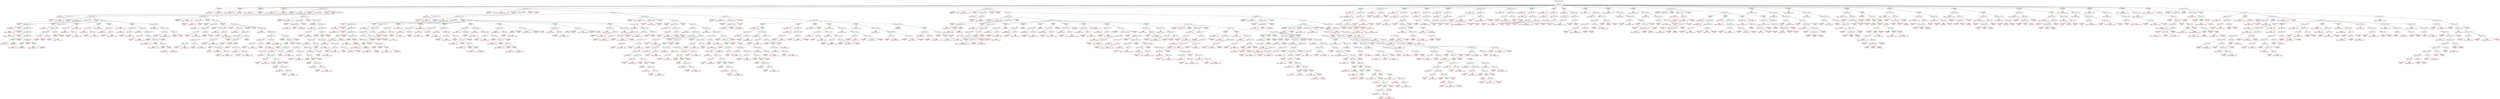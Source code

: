 digraph ast {
node1[label = "start_symbol (L187)"];
node2[label = "blocks (L187)"];
node3[label = "OPERATOR
= (L187)", shape = rectangle, color = green];
node4[label = "NAME
NAME ( LR ) (L187)", shape = rectangle, color = red];
node5[label = "LITERAL
FLT 0.00005 (L187)", shape = rectangle, color = red];
node6[label = "OPERATOR
= (L187)", shape = rectangle, color = green];
node7[label = "NAME
NAME ( MAX_EPOCH ) (L187)", shape = rectangle, color = red];
node8[label = "LITERAL
INT 4 (L187)", shape = rectangle, color = red];
node9[label = "OPERATOR
= (L187)", shape = rectangle, color = green];
node10[label = "NAME
NAME ( BATCH_SIZE ) (L187)", shape = rectangle, color = red];
node11[label = "LITERAL
INT 2048 (L187)", shape = rectangle, color = red];
node12[label = "OPERATOR
= (L187)", shape = rectangle, color = green];
node13[label = "NAME
NAME ( drop_probability ) (L187)", shape = rectangle, color = red];
node14[label = "LITERAL
FLT 0.000001 (L187)", shape = rectangle, color = red];
node15[label = "classdef (L187)"];
node16[label = "KEYWORD
class (L187)", shape = rectangle, color = blue];
node17[label = "NAME
NAME ( SineLayer ) (L187)", shape = rectangle, color = red];
node18[label = "DELIMITER
( (L187)", shape = rectangle, color = red];
node19[label = "atom_expr (L187)"];
node20[label = "NAME
NAME ( nn ) (L187)", shape = rectangle, color = red];
node21[label = "trailer (L187)"];
node22[label = "DELIMITER
. (L187)", shape = rectangle, color = red];
node23[label = "NAME
NAME ( Module ) (L187)", shape = rectangle, color = red];
node24[label = "DELIMITER
) (L187)", shape = rectangle, color = red];
node25[label = "DELIMITER
: (L187)", shape = rectangle, color = red];
node26[label = "blocks (L187)"];
node27[label = "funcdef (L187)"];
node28[label = "KEYWORD
def (L187)", shape = rectangle, color = blue];
node29[label = "NAME
NAME ( __init__ ) (L187)", shape = rectangle, color = red];
node30[label = "parameters (L187)"];
node31[label = "DELIMITER
( (L187)", shape = rectangle, color = red];
node32[label = "typedarglist (L187)"];
node33[label = "NAME
NAME ( self ) (L187)", shape = rectangle, color = red];
node34[label = "DELIMITER
, (L187)", shape = rectangle, color = red];
node35[label = "typedarglist (L187)"];
node36[label = "NAME
NAME ( in_features ) (L187)", shape = rectangle, color = red];
node37[label = "DELIMITER
, (L187)", shape = rectangle, color = red];
node38[label = "typedarglist (L187)"];
node39[label = "NAME
NAME ( out_features ) (L187)", shape = rectangle, color = red];
node40[label = "DELIMITER
, (L187)", shape = rectangle, color = red];
node41[label = "typedarglist (L187)"];
node42[label = "OPERATOR
= (L187)", shape = rectangle, color = green];
node43[label = "NAME
NAME ( bias ) (L187)", shape = rectangle, color = red];
node44[label = "LITERAL
BOL True (L187)", shape = rectangle, color = red];
node45[label = "DELIMITER
, (L187)", shape = rectangle, color = red];
node46[label = "typedarglist (L187)"];
node47[label = "OPERATOR
= (L187)", shape = rectangle, color = green];
node48[label = "NAME
NAME ( is_first ) (L187)", shape = rectangle, color = red];
node49[label = "LITERAL
BOL False (L187)", shape = rectangle, color = red];
node50[label = "DELIMITER
, (L187)", shape = rectangle, color = red];
node51[label = "OPERATOR
= (L187)", shape = rectangle, color = green];
node52[label = "NAME
NAME ( omega_0 ) (L187)", shape = rectangle, color = red];
node53[label = "LITERAL
INT 30 (L187)", shape = rectangle, color = red];
node54[label = "DELIMITER
) (L187)", shape = rectangle, color = red];
node55[label = "DELIMITER
: (L187)", shape = rectangle, color = red];
node56[label = "blocks (L187)"];
node57[label = "atom_expr (L187)"];
node58[label = "NAME
NAME ( super ) (L187)", shape = rectangle, color = red];
node59[label = "trailer_plus (L187)"];
node60[label = "trailer_plus (L187)"];
node61[label = "trailer (L187)"];
node62[label = "DELIMITER
( (L187)", shape = rectangle, color = red];
node63[label = "DELIMITER
) (L187)", shape = rectangle, color = red];
node64[label = "trailer (L187)"];
node65[label = "DELIMITER
. (L187)", shape = rectangle, color = red];
node66[label = "NAME
NAME ( __init__ ) (L187)", shape = rectangle, color = red];
node67[label = "trailer (L187)"];
node68[label = "DELIMITER
( (L187)", shape = rectangle, color = red];
node69[label = "DELIMITER
) (L187)", shape = rectangle, color = red];
node70[label = "OPERATOR
= (L187)", shape = rectangle, color = green];
node71[label = "atom_expr (L187)"];
node72[label = "NAME
NAME ( self ) (L187)", shape = rectangle, color = red];
node73[label = "trailer (L187)"];
node74[label = "DELIMITER
. (L187)", shape = rectangle, color = red];
node75[label = "NAME
NAME ( omega_0 ) (L187)", shape = rectangle, color = red];
node76[label = "NAME
NAME ( omega_0 ) (L187)", shape = rectangle, color = red];
node77[label = "OPERATOR
= (L187)", shape = rectangle, color = green];
node78[label = "atom_expr (L187)"];
node79[label = "NAME
NAME ( self ) (L187)", shape = rectangle, color = red];
node80[label = "trailer (L187)"];
node81[label = "DELIMITER
. (L187)", shape = rectangle, color = red];
node82[label = "NAME
NAME ( is_first ) (L187)", shape = rectangle, color = red];
node83[label = "NAME
NAME ( is_first ) (L187)", shape = rectangle, color = red];
node84[label = "OPERATOR
= (L187)", shape = rectangle, color = green];
node85[label = "atom_expr (L187)"];
node86[label = "NAME
NAME ( self ) (L187)", shape = rectangle, color = red];
node87[label = "trailer (L187)"];
node88[label = "DELIMITER
. (L187)", shape = rectangle, color = red];
node89[label = "NAME
NAME ( in_features ) (L187)", shape = rectangle, color = red];
node90[label = "NAME
NAME ( in_features ) (L187)", shape = rectangle, color = red];
node91[label = "OPERATOR
= (L187)", shape = rectangle, color = green];
node92[label = "atom_expr (L187)"];
node93[label = "NAME
NAME ( self ) (L187)", shape = rectangle, color = red];
node94[label = "trailer (L187)"];
node95[label = "DELIMITER
. (L187)", shape = rectangle, color = red];
node96[label = "NAME
NAME ( linear ) (L187)", shape = rectangle, color = red];
node97[label = "atom_expr (L187)"];
node98[label = "NAME
NAME ( nn ) (L187)", shape = rectangle, color = red];
node99[label = "trailer_plus (L187)"];
node100[label = "trailer (L187)"];
node101[label = "DELIMITER
. (L187)", shape = rectangle, color = red];
node102[label = "NAME
NAME ( Linear ) (L187)", shape = rectangle, color = red];
node103[label = "trailer (L187)"];
node104[label = "DELIMITER
( (L187)", shape = rectangle, color = red];
node105[label = "arglist (L187)"];
node106[label = "NAME
NAME ( in_features ) (L187)", shape = rectangle, color = red];
node107[label = "DELIMITER
, (L187)", shape = rectangle, color = red];
node108[label = "arglist (L187)"];
node109[label = "NAME
NAME ( out_features ) (L187)", shape = rectangle, color = red];
node110[label = "DELIMITER
, (L187)", shape = rectangle, color = red];
node111[label = "OPERATOR
= (L187)", shape = rectangle, color = green];
node112[label = "NAME
NAME ( bias ) (L187)", shape = rectangle, color = red];
node113[label = "NAME
NAME ( bias ) (L187)", shape = rectangle, color = red];
node114[label = "DELIMITER
) (L187)", shape = rectangle, color = red];
node115[label = "atom_expr (L187)"];
node116[label = "NAME
NAME ( self ) (L187)", shape = rectangle, color = red];
node117[label = "trailer_plus (L187)"];
node118[label = "trailer (L187)"];
node119[label = "DELIMITER
. (L187)", shape = rectangle, color = red];
node120[label = "NAME
NAME ( init_weights ) (L187)", shape = rectangle, color = red];
node121[label = "trailer (L187)"];
node122[label = "DELIMITER
( (L187)", shape = rectangle, color = red];
node123[label = "DELIMITER
) (L187)", shape = rectangle, color = red];
node124[label = "funcdef (L187)"];
node125[label = "KEYWORD
def (L187)", shape = rectangle, color = blue];
node126[label = "NAME
NAME ( init_weights ) (L187)", shape = rectangle, color = red];
node127[label = "parameters (L187)"];
node128[label = "DELIMITER
( (L187)", shape = rectangle, color = red];
node129[label = "NAME
NAME ( self ) (L187)", shape = rectangle, color = red];
node130[label = "DELIMITER
) (L187)", shape = rectangle, color = red];
node131[label = "DELIMITER
: (L187)", shape = rectangle, color = red];
node132[label = "if_stmt (L187)"];
node133[label = "KEYWORD
if (L187)", shape = rectangle, color = blue];
node134[label = "atom_expr (L187)"];
node135[label = "NAME
NAME ( torch ) (L187)", shape = rectangle, color = red];
node136[label = "trailer_plus (L187)"];
node137[label = "trailer (L187)"];
node138[label = "DELIMITER
. (L187)", shape = rectangle, color = red];
node139[label = "NAME
NAME ( no_grad ) (L187)", shape = rectangle, color = red];
node140[label = "trailer (L187)"];
node141[label = "DELIMITER
( (L187)", shape = rectangle, color = red];
node142[label = "DELIMITER
) (L187)", shape = rectangle, color = red];
node143[label = "DELIMITER
: (L187)", shape = rectangle, color = red];
node144[label = "if_stmt (L187)"];
node145[label = "KEYWORD
if (L187)", shape = rectangle, color = blue];
node146[label = "atom_expr (L187)"];
node147[label = "NAME
NAME ( self ) (L187)", shape = rectangle, color = red];
node148[label = "trailer (L187)"];
node149[label = "DELIMITER
. (L187)", shape = rectangle, color = red];
node150[label = "NAME
NAME ( is_first ) (L187)", shape = rectangle, color = red];
node151[label = "DELIMITER
: (L187)", shape = rectangle, color = red];
node152[label = "atom_expr (L187)"];
node153[label = "NAME
NAME ( self ) (L187)", shape = rectangle, color = red];
node154[label = "trailer_plus (L187)"];
node155[label = "trailer_plus (L187)"];
node156[label = "trailer_plus (L187)"];
node157[label = "trailer (L187)"];
node158[label = "DELIMITER
. (L187)", shape = rectangle, color = red];
node159[label = "NAME
NAME ( linear ) (L187)", shape = rectangle, color = red];
node160[label = "trailer (L187)"];
node161[label = "DELIMITER
. (L187)", shape = rectangle, color = red];
node162[label = "NAME
NAME ( weight ) (L187)", shape = rectangle, color = red];
node163[label = "trailer (L187)"];
node164[label = "DELIMITER
. (L187)", shape = rectangle, color = red];
node165[label = "NAME
NAME ( uniform_ ) (L187)", shape = rectangle, color = red];
node166[label = "trailer (L187)"];
node167[label = "DELIMITER
( (L187)", shape = rectangle, color = red];
node168[label = "arglist (L187)"];
node169[label = "OPERATOR
/ (L187)", shape = rectangle, color = green];
node170[label = "OPERATOR
- (L187)", shape = rectangle, color = green];
node171[label = "LITERAL
INT 1 (L187)", shape = rectangle, color = red];
node172[label = "atom_expr (L187)"];
node173[label = "NAME
NAME ( self ) (L187)", shape = rectangle, color = red];
node174[label = "trailer (L187)"];
node175[label = "DELIMITER
. (L187)", shape = rectangle, color = red];
node176[label = "NAME
NAME ( in_features ) (L187)", shape = rectangle, color = red];
node177[label = "DELIMITER
, (L187)", shape = rectangle, color = red];
node178[label = "OPERATOR
/ (L187)", shape = rectangle, color = green];
node179[label = "LITERAL
INT 1 (L187)", shape = rectangle, color = red];
node180[label = "atom_expr (L187)"];
node181[label = "NAME
NAME ( self ) (L187)", shape = rectangle, color = red];
node182[label = "trailer (L187)"];
node183[label = "DELIMITER
. (L187)", shape = rectangle, color = red];
node184[label = "NAME
NAME ( in_features ) (L187)", shape = rectangle, color = red];
node185[label = "DELIMITER
) (L187)", shape = rectangle, color = red];
node186[label = "KEYWORD
else (L187)", shape = rectangle, color = blue];
node187[label = "DELIMITER
: (L187)", shape = rectangle, color = red];
node188[label = "atom_expr (L187)"];
node189[label = "NAME
NAME ( self ) (L187)", shape = rectangle, color = red];
node190[label = "trailer_plus (L187)"];
node191[label = "trailer_plus (L187)"];
node192[label = "trailer_plus (L187)"];
node193[label = "trailer (L187)"];
node194[label = "DELIMITER
. (L187)", shape = rectangle, color = red];
node195[label = "NAME
NAME ( linear ) (L187)", shape = rectangle, color = red];
node196[label = "trailer (L187)"];
node197[label = "DELIMITER
. (L187)", shape = rectangle, color = red];
node198[label = "NAME
NAME ( weight ) (L187)", shape = rectangle, color = red];
node199[label = "trailer (L187)"];
node200[label = "DELIMITER
. (L187)", shape = rectangle, color = red];
node201[label = "NAME
NAME ( uniform_ ) (L187)", shape = rectangle, color = red];
node202[label = "trailer (L187)"];
node203[label = "DELIMITER
( (L187)", shape = rectangle, color = red];
node204[label = "arglist (L187)"];
node205[label = "OPERATOR
/ (L187)", shape = rectangle, color = green];
node206[label = "OPERATOR
- (L187)", shape = rectangle, color = green];
node207[label = "atom_expr (L187)"];
node208[label = "NAME
NAME ( np ) (L187)", shape = rectangle, color = red];
node209[label = "trailer_plus (L187)"];
node210[label = "trailer (L187)"];
node211[label = "DELIMITER
. (L187)", shape = rectangle, color = red];
node212[label = "NAME
NAME ( sqrt ) (L187)", shape = rectangle, color = red];
node213[label = "trailer (L187)"];
node214[label = "DELIMITER
( (L187)", shape = rectangle, color = red];
node215[label = "OPERATOR
/ (L187)", shape = rectangle, color = green];
node216[label = "LITERAL
INT 6 (L187)", shape = rectangle, color = red];
node217[label = "atom_expr (L187)"];
node218[label = "NAME
NAME ( self ) (L187)", shape = rectangle, color = red];
node219[label = "trailer (L187)"];
node220[label = "DELIMITER
. (L187)", shape = rectangle, color = red];
node221[label = "NAME
NAME ( in_features ) (L187)", shape = rectangle, color = red];
node222[label = "DELIMITER
) (L187)", shape = rectangle, color = red];
node223[label = "atom_expr (L187)"];
node224[label = "NAME
NAME ( self ) (L187)", shape = rectangle, color = red];
node225[label = "trailer (L187)"];
node226[label = "DELIMITER
. (L187)", shape = rectangle, color = red];
node227[label = "NAME
NAME ( omega_0 ) (L187)", shape = rectangle, color = red];
node228[label = "DELIMITER
, (L187)", shape = rectangle, color = red];
node229[label = "OPERATOR
/ (L187)", shape = rectangle, color = green];
node230[label = "atom_expr (L187)"];
node231[label = "NAME
NAME ( np ) (L187)", shape = rectangle, color = red];
node232[label = "trailer_plus (L187)"];
node233[label = "trailer (L187)"];
node234[label = "DELIMITER
. (L187)", shape = rectangle, color = red];
node235[label = "NAME
NAME ( sqrt ) (L187)", shape = rectangle, color = red];
node236[label = "trailer (L187)"];
node237[label = "DELIMITER
( (L187)", shape = rectangle, color = red];
node238[label = "OPERATOR
/ (L187)", shape = rectangle, color = green];
node239[label = "LITERAL
INT 6 (L187)", shape = rectangle, color = red];
node240[label = "atom_expr (L187)"];
node241[label = "NAME
NAME ( self ) (L187)", shape = rectangle, color = red];
node242[label = "trailer (L187)"];
node243[label = "DELIMITER
. (L187)", shape = rectangle, color = red];
node244[label = "NAME
NAME ( in_features ) (L187)", shape = rectangle, color = red];
node245[label = "DELIMITER
) (L187)", shape = rectangle, color = red];
node246[label = "atom_expr (L187)"];
node247[label = "NAME
NAME ( self ) (L187)", shape = rectangle, color = red];
node248[label = "trailer (L187)"];
node249[label = "DELIMITER
. (L187)", shape = rectangle, color = red];
node250[label = "NAME
NAME ( omega_0 ) (L187)", shape = rectangle, color = red];
node251[label = "DELIMITER
) (L187)", shape = rectangle, color = red];
node252[label = "funcdef (L187)"];
node253[label = "KEYWORD
def (L187)", shape = rectangle, color = blue];
node254[label = "NAME
NAME ( forward ) (L187)", shape = rectangle, color = red];
node255[label = "parameters (L187)"];
node256[label = "DELIMITER
( (L187)", shape = rectangle, color = red];
node257[label = "typedarglist (L187)"];
node258[label = "NAME
NAME ( self ) (L187)", shape = rectangle, color = red];
node259[label = "DELIMITER
, (L187)", shape = rectangle, color = red];
node260[label = "NAME
NAME ( x ) (L187)", shape = rectangle, color = red];
node261[label = "DELIMITER
) (L187)", shape = rectangle, color = red];
node262[label = "DELIMITER
: (L187)", shape = rectangle, color = red];
node263[label = "return_stmt (L187)"];
node264[label = "KEYWORD
return (L187)", shape = rectangle, color = blue];
node265[label = "atom_expr (L187)"];
node266[label = "NAME
NAME ( torch ) (L187)", shape = rectangle, color = red];
node267[label = "trailer_plus (L187)"];
node268[label = "trailer (L187)"];
node269[label = "DELIMITER
. (L187)", shape = rectangle, color = red];
node270[label = "NAME
NAME ( sin ) (L187)", shape = rectangle, color = red];
node271[label = "trailer (L187)"];
node272[label = "DELIMITER
( (L187)", shape = rectangle, color = red];
node273[label = "OPERATOR
* (L187)", shape = rectangle, color = green];
node274[label = "atom_expr (L187)"];
node275[label = "NAME
NAME ( self ) (L187)", shape = rectangle, color = red];
node276[label = "trailer (L187)"];
node277[label = "DELIMITER
. (L187)", shape = rectangle, color = red];
node278[label = "NAME
NAME ( omega_0 ) (L187)", shape = rectangle, color = red];
node279[label = "atom_expr (L187)"];
node280[label = "NAME
NAME ( self ) (L187)", shape = rectangle, color = red];
node281[label = "trailer_plus (L187)"];
node282[label = "trailer (L187)"];
node283[label = "DELIMITER
. (L187)", shape = rectangle, color = red];
node284[label = "NAME
NAME ( linear ) (L187)", shape = rectangle, color = red];
node285[label = "trailer (L187)"];
node286[label = "DELIMITER
( (L187)", shape = rectangle, color = red];
node287[label = "NAME
NAME ( x ) (L187)", shape = rectangle, color = red];
node288[label = "DELIMITER
) (L187)", shape = rectangle, color = red];
node289[label = "DELIMITER
) (L187)", shape = rectangle, color = red];
node290[label = "classdef (L187)"];
node291[label = "KEYWORD
class (L187)", shape = rectangle, color = blue];
node292[label = "NAME
NAME ( ResidualSineLayerDropout ) (L187)", shape = rectangle, color = red];
node293[label = "DELIMITER
( (L187)", shape = rectangle, color = red];
node294[label = "atom_expr (L187)"];
node295[label = "NAME
NAME ( nn ) (L187)", shape = rectangle, color = red];
node296[label = "trailer (L187)"];
node297[label = "DELIMITER
. (L187)", shape = rectangle, color = red];
node298[label = "NAME
NAME ( Module ) (L187)", shape = rectangle, color = red];
node299[label = "DELIMITER
) (L187)", shape = rectangle, color = red];
node300[label = "DELIMITER
: (L187)", shape = rectangle, color = red];
node301[label = "blocks (L187)"];
node302[label = "funcdef (L187)"];
node303[label = "KEYWORD
def (L187)", shape = rectangle, color = blue];
node304[label = "NAME
NAME ( __init__ ) (L187)", shape = rectangle, color = red];
node305[label = "parameters (L187)"];
node306[label = "DELIMITER
( (L187)", shape = rectangle, color = red];
node307[label = "typedarglist (L187)"];
node308[label = "NAME
NAME ( self ) (L187)", shape = rectangle, color = red];
node309[label = "DELIMITER
, (L187)", shape = rectangle, color = red];
node310[label = "typedarglist (L187)"];
node311[label = "NAME
NAME ( features ) (L187)", shape = rectangle, color = red];
node312[label = "DELIMITER
, (L187)", shape = rectangle, color = red];
node313[label = "typedarglist (L187)"];
node314[label = "OPERATOR
= (L187)", shape = rectangle, color = green];
node315[label = "NAME
NAME ( bias ) (L187)", shape = rectangle, color = red];
node316[label = "LITERAL
BOL True (L187)", shape = rectangle, color = red];
node317[label = "DELIMITER
, (L187)", shape = rectangle, color = red];
node318[label = "typedarglist (L187)"];
node319[label = "OPERATOR
= (L187)", shape = rectangle, color = green];
node320[label = "NAME
NAME ( ave_first ) (L187)", shape = rectangle, color = red];
node321[label = "LITERAL
BOL False (L187)", shape = rectangle, color = red];
node322[label = "DELIMITER
, (L187)", shape = rectangle, color = red];
node323[label = "typedarglist (L187)"];
node324[label = "OPERATOR
= (L187)", shape = rectangle, color = green];
node325[label = "NAME
NAME ( ave_second ) (L187)", shape = rectangle, color = red];
node326[label = "LITERAL
BOL False (L187)", shape = rectangle, color = red];
node327[label = "DELIMITER
, (L187)", shape = rectangle, color = red];
node328[label = "typedarglist (L187)"];
node329[label = "OPERATOR
= (L187)", shape = rectangle, color = green];
node330[label = "NAME
NAME ( omega_0 ) (L187)", shape = rectangle, color = red];
node331[label = "LITERAL
INT 30 (L187)", shape = rectangle, color = red];
node332[label = "DELIMITER
, (L187)", shape = rectangle, color = red];
node333[label = "OPERATOR
= (L187)", shape = rectangle, color = green];
node334[label = "NAME
NAME ( dropout_val ) (L187)", shape = rectangle, color = red];
node335[label = "LITERAL
FLT 0.0001 (L187)", shape = rectangle, color = red];
node336[label = "DELIMITER
) (L187)", shape = rectangle, color = red];
node337[label = "DELIMITER
: (L187)", shape = rectangle, color = red];
node338[label = "blocks (L187)"];
node339[label = "atom_expr (L187)"];
node340[label = "NAME
NAME ( super ) (L187)", shape = rectangle, color = red];
node341[label = "trailer_plus (L187)"];
node342[label = "trailer_plus (L187)"];
node343[label = "trailer (L187)"];
node344[label = "DELIMITER
( (L187)", shape = rectangle, color = red];
node345[label = "DELIMITER
) (L187)", shape = rectangle, color = red];
node346[label = "trailer (L187)"];
node347[label = "DELIMITER
. (L187)", shape = rectangle, color = red];
node348[label = "NAME
NAME ( __init__ ) (L187)", shape = rectangle, color = red];
node349[label = "trailer (L187)"];
node350[label = "DELIMITER
( (L187)", shape = rectangle, color = red];
node351[label = "DELIMITER
) (L187)", shape = rectangle, color = red];
node352[label = "OPERATOR
= (L187)", shape = rectangle, color = green];
node353[label = "atom_expr (L187)"];
node354[label = "NAME
NAME ( self ) (L187)", shape = rectangle, color = red];
node355[label = "trailer (L187)"];
node356[label = "DELIMITER
. (L187)", shape = rectangle, color = red];
node357[label = "NAME
NAME ( omega_0 ) (L187)", shape = rectangle, color = red];
node358[label = "NAME
NAME ( omega_0 ) (L187)", shape = rectangle, color = red];
node359[label = "OPERATOR
= (L187)", shape = rectangle, color = green];
node360[label = "atom_expr (L187)"];
node361[label = "NAME
NAME ( self ) (L187)", shape = rectangle, color = red];
node362[label = "trailer (L187)"];
node363[label = "DELIMITER
. (L187)", shape = rectangle, color = red];
node364[label = "NAME
NAME ( features ) (L187)", shape = rectangle, color = red];
node365[label = "NAME
NAME ( features ) (L187)", shape = rectangle, color = red];
node366[label = "OPERATOR
= (L187)", shape = rectangle, color = green];
node367[label = "atom_expr (L187)"];
node368[label = "NAME
NAME ( self ) (L187)", shape = rectangle, color = red];
node369[label = "trailer (L187)"];
node370[label = "DELIMITER
. (L187)", shape = rectangle, color = red];
node371[label = "NAME
NAME ( linear_1 ) (L187)", shape = rectangle, color = red];
node372[label = "atom_expr (L187)"];
node373[label = "NAME
NAME ( nn ) (L187)", shape = rectangle, color = red];
node374[label = "trailer_plus (L187)"];
node375[label = "trailer (L187)"];
node376[label = "DELIMITER
. (L187)", shape = rectangle, color = red];
node377[label = "NAME
NAME ( Linear ) (L187)", shape = rectangle, color = red];
node378[label = "trailer (L187)"];
node379[label = "DELIMITER
( (L187)", shape = rectangle, color = red];
node380[label = "arglist (L187)"];
node381[label = "NAME
NAME ( features ) (L187)", shape = rectangle, color = red];
node382[label = "DELIMITER
, (L187)", shape = rectangle, color = red];
node383[label = "arglist (L187)"];
node384[label = "NAME
NAME ( features ) (L187)", shape = rectangle, color = red];
node385[label = "DELIMITER
, (L187)", shape = rectangle, color = red];
node386[label = "OPERATOR
= (L187)", shape = rectangle, color = green];
node387[label = "NAME
NAME ( bias ) (L187)", shape = rectangle, color = red];
node388[label = "NAME
NAME ( bias ) (L187)", shape = rectangle, color = red];
node389[label = "DELIMITER
) (L187)", shape = rectangle, color = red];
node390[label = "OPERATOR
= (L187)", shape = rectangle, color = green];
node391[label = "atom_expr (L187)"];
node392[label = "NAME
NAME ( self ) (L187)", shape = rectangle, color = red];
node393[label = "trailer (L187)"];
node394[label = "DELIMITER
. (L187)", shape = rectangle, color = red];
node395[label = "NAME
NAME ( linear_2 ) (L187)", shape = rectangle, color = red];
node396[label = "atom_expr (L187)"];
node397[label = "NAME
NAME ( nn ) (L187)", shape = rectangle, color = red];
node398[label = "trailer_plus (L187)"];
node399[label = "trailer (L187)"];
node400[label = "DELIMITER
. (L187)", shape = rectangle, color = red];
node401[label = "NAME
NAME ( Linear ) (L187)", shape = rectangle, color = red];
node402[label = "trailer (L187)"];
node403[label = "DELIMITER
( (L187)", shape = rectangle, color = red];
node404[label = "arglist (L187)"];
node405[label = "NAME
NAME ( features ) (L187)", shape = rectangle, color = red];
node406[label = "DELIMITER
, (L187)", shape = rectangle, color = red];
node407[label = "arglist (L187)"];
node408[label = "NAME
NAME ( features ) (L187)", shape = rectangle, color = red];
node409[label = "DELIMITER
, (L187)", shape = rectangle, color = red];
node410[label = "OPERATOR
= (L187)", shape = rectangle, color = green];
node411[label = "NAME
NAME ( bias ) (L187)", shape = rectangle, color = red];
node412[label = "NAME
NAME ( bias ) (L187)", shape = rectangle, color = red];
node413[label = "DELIMITER
) (L187)", shape = rectangle, color = red];
node414[label = "OPERATOR
= (L187)", shape = rectangle, color = green];
node415[label = "atom_expr (L187)"];
node416[label = "NAME
NAME ( self ) (L187)", shape = rectangle, color = red];
node417[label = "trailer (L187)"];
node418[label = "DELIMITER
. (L187)", shape = rectangle, color = red];
node419[label = "NAME
NAME ( weight_1 ) (L187)", shape = rectangle, color = red];
node420[label = "test (L187)"];
node421[label = "LITERAL
FLT .5 (L187)", shape = rectangle, color = red];
node422[label = "KEYWORD
if (L187)", shape = rectangle, color = blue];
node423[label = "NAME
NAME ( ave_first ) (L187)", shape = rectangle, color = red];
node424[label = "KEYWORD
else (L187)", shape = rectangle, color = blue];
node425[label = "LITERAL
INT 1 (L187)", shape = rectangle, color = red];
node426[label = "OPERATOR
= (L187)", shape = rectangle, color = green];
node427[label = "atom_expr (L187)"];
node428[label = "NAME
NAME ( self ) (L187)", shape = rectangle, color = red];
node429[label = "trailer (L187)"];
node430[label = "DELIMITER
. (L187)", shape = rectangle, color = red];
node431[label = "NAME
NAME ( weight_2 ) (L187)", shape = rectangle, color = red];
node432[label = "test (L187)"];
node433[label = "LITERAL
FLT .5 (L187)", shape = rectangle, color = red];
node434[label = "KEYWORD
if (L187)", shape = rectangle, color = blue];
node435[label = "NAME
NAME ( ave_second ) (L187)", shape = rectangle, color = red];
node436[label = "KEYWORD
else (L187)", shape = rectangle, color = blue];
node437[label = "LITERAL
INT 1 (L187)", shape = rectangle, color = red];
node438[label = "OPERATOR
= (L187)", shape = rectangle, color = green];
node439[label = "atom_expr (L187)"];
node440[label = "NAME
NAME ( self ) (L187)", shape = rectangle, color = red];
node441[label = "trailer (L187)"];
node442[label = "DELIMITER
. (L187)", shape = rectangle, color = red];
node443[label = "NAME
NAME ( dropout ) (L187)", shape = rectangle, color = red];
node444[label = "atom_expr (L187)"];
node445[label = "NAME
NAME ( nn ) (L187)", shape = rectangle, color = red];
node446[label = "trailer_plus (L187)"];
node447[label = "trailer (L187)"];
node448[label = "DELIMITER
. (L187)", shape = rectangle, color = red];
node449[label = "NAME
NAME ( Dropout ) (L187)", shape = rectangle, color = red];
node450[label = "trailer (L187)"];
node451[label = "DELIMITER
( (L187)", shape = rectangle, color = red];
node452[label = "NAME
NAME ( dropout_val ) (L187)", shape = rectangle, color = red];
node453[label = "DELIMITER
) (L187)", shape = rectangle, color = red];
node454[label = "atom_expr (L187)"];
node455[label = "NAME
NAME ( self ) (L187)", shape = rectangle, color = red];
node456[label = "trailer_plus (L187)"];
node457[label = "trailer (L187)"];
node458[label = "DELIMITER
. (L187)", shape = rectangle, color = red];
node459[label = "NAME
NAME ( init_weights ) (L187)", shape = rectangle, color = red];
node460[label = "trailer (L187)"];
node461[label = "DELIMITER
( (L187)", shape = rectangle, color = red];
node462[label = "DELIMITER
) (L187)", shape = rectangle, color = red];
node463[label = "funcdef (L187)"];
node464[label = "KEYWORD
def (L187)", shape = rectangle, color = blue];
node465[label = "NAME
NAME ( init_weights ) (L187)", shape = rectangle, color = red];
node466[label = "parameters (L187)"];
node467[label = "DELIMITER
( (L187)", shape = rectangle, color = red];
node468[label = "NAME
NAME ( self ) (L187)", shape = rectangle, color = red];
node469[label = "DELIMITER
) (L187)", shape = rectangle, color = red];
node470[label = "DELIMITER
: (L187)", shape = rectangle, color = red];
node471[label = "if_stmt (L187)"];
node472[label = "KEYWORD
if (L187)", shape = rectangle, color = blue];
node473[label = "atom_expr (L187)"];
node474[label = "NAME
NAME ( torch ) (L187)", shape = rectangle, color = red];
node475[label = "trailer_plus (L187)"];
node476[label = "trailer (L187)"];
node477[label = "DELIMITER
. (L187)", shape = rectangle, color = red];
node478[label = "NAME
NAME ( no_grad ) (L187)", shape = rectangle, color = red];
node479[label = "trailer (L187)"];
node480[label = "DELIMITER
( (L187)", shape = rectangle, color = red];
node481[label = "DELIMITER
) (L187)", shape = rectangle, color = red];
node482[label = "DELIMITER
: (L187)", shape = rectangle, color = red];
node483[label = "blocks (L187)"];
node484[label = "atom_expr (L187)"];
node485[label = "NAME
NAME ( self ) (L187)", shape = rectangle, color = red];
node486[label = "trailer_plus (L187)"];
node487[label = "trailer_plus (L187)"];
node488[label = "trailer_plus (L187)"];
node489[label = "trailer (L187)"];
node490[label = "DELIMITER
. (L187)", shape = rectangle, color = red];
node491[label = "NAME
NAME ( linear_1 ) (L187)", shape = rectangle, color = red];
node492[label = "trailer (L187)"];
node493[label = "DELIMITER
. (L187)", shape = rectangle, color = red];
node494[label = "NAME
NAME ( weight ) (L187)", shape = rectangle, color = red];
node495[label = "trailer (L187)"];
node496[label = "DELIMITER
. (L187)", shape = rectangle, color = red];
node497[label = "NAME
NAME ( uniform_ ) (L187)", shape = rectangle, color = red];
node498[label = "trailer (L187)"];
node499[label = "DELIMITER
( (L187)", shape = rectangle, color = red];
node500[label = "arglist (L187)"];
node501[label = "OPERATOR
/ (L187)", shape = rectangle, color = green];
node502[label = "OPERATOR
- (L187)", shape = rectangle, color = green];
node503[label = "atom_expr (L187)"];
node504[label = "NAME
NAME ( np ) (L187)", shape = rectangle, color = red];
node505[label = "trailer_plus (L187)"];
node506[label = "trailer (L187)"];
node507[label = "DELIMITER
. (L187)", shape = rectangle, color = red];
node508[label = "NAME
NAME ( sqrt ) (L187)", shape = rectangle, color = red];
node509[label = "trailer (L187)"];
node510[label = "DELIMITER
( (L187)", shape = rectangle, color = red];
node511[label = "OPERATOR
/ (L187)", shape = rectangle, color = green];
node512[label = "LITERAL
INT 6 (L187)", shape = rectangle, color = red];
node513[label = "atom_expr (L187)"];
node514[label = "NAME
NAME ( self ) (L187)", shape = rectangle, color = red];
node515[label = "trailer (L187)"];
node516[label = "DELIMITER
. (L187)", shape = rectangle, color = red];
node517[label = "NAME
NAME ( features ) (L187)", shape = rectangle, color = red];
node518[label = "DELIMITER
) (L187)", shape = rectangle, color = red];
node519[label = "atom_expr (L187)"];
node520[label = "NAME
NAME ( self ) (L187)", shape = rectangle, color = red];
node521[label = "trailer (L187)"];
node522[label = "DELIMITER
. (L187)", shape = rectangle, color = red];
node523[label = "NAME
NAME ( omega_0 ) (L187)", shape = rectangle, color = red];
node524[label = "DELIMITER
, (L187)", shape = rectangle, color = red];
node525[label = "OPERATOR
/ (L187)", shape = rectangle, color = green];
node526[label = "atom_expr (L187)"];
node527[label = "NAME
NAME ( np ) (L187)", shape = rectangle, color = red];
node528[label = "trailer_plus (L187)"];
node529[label = "trailer (L187)"];
node530[label = "DELIMITER
. (L187)", shape = rectangle, color = red];
node531[label = "NAME
NAME ( sqrt ) (L187)", shape = rectangle, color = red];
node532[label = "trailer (L187)"];
node533[label = "DELIMITER
( (L187)", shape = rectangle, color = red];
node534[label = "OPERATOR
/ (L187)", shape = rectangle, color = green];
node535[label = "LITERAL
INT 6 (L187)", shape = rectangle, color = red];
node536[label = "atom_expr (L187)"];
node537[label = "NAME
NAME ( self ) (L187)", shape = rectangle, color = red];
node538[label = "trailer (L187)"];
node539[label = "DELIMITER
. (L187)", shape = rectangle, color = red];
node540[label = "NAME
NAME ( features ) (L187)", shape = rectangle, color = red];
node541[label = "DELIMITER
) (L187)", shape = rectangle, color = red];
node542[label = "atom_expr (L187)"];
node543[label = "NAME
NAME ( self ) (L187)", shape = rectangle, color = red];
node544[label = "trailer (L187)"];
node545[label = "DELIMITER
. (L187)", shape = rectangle, color = red];
node546[label = "NAME
NAME ( omega_0 ) (L187)", shape = rectangle, color = red];
node547[label = "DELIMITER
) (L187)", shape = rectangle, color = red];
node548[label = "atom_expr (L187)"];
node549[label = "NAME
NAME ( self ) (L187)", shape = rectangle, color = red];
node550[label = "trailer_plus (L187)"];
node551[label = "trailer_plus (L187)"];
node552[label = "trailer_plus (L187)"];
node553[label = "trailer (L187)"];
node554[label = "DELIMITER
. (L187)", shape = rectangle, color = red];
node555[label = "NAME
NAME ( linear_2 ) (L187)", shape = rectangle, color = red];
node556[label = "trailer (L187)"];
node557[label = "DELIMITER
. (L187)", shape = rectangle, color = red];
node558[label = "NAME
NAME ( weight ) (L187)", shape = rectangle, color = red];
node559[label = "trailer (L187)"];
node560[label = "DELIMITER
. (L187)", shape = rectangle, color = red];
node561[label = "NAME
NAME ( uniform_ ) (L187)", shape = rectangle, color = red];
node562[label = "trailer (L187)"];
node563[label = "DELIMITER
( (L187)", shape = rectangle, color = red];
node564[label = "arglist (L187)"];
node565[label = "OPERATOR
/ (L187)", shape = rectangle, color = green];
node566[label = "OPERATOR
- (L187)", shape = rectangle, color = green];
node567[label = "atom_expr (L187)"];
node568[label = "NAME
NAME ( np ) (L187)", shape = rectangle, color = red];
node569[label = "trailer_plus (L187)"];
node570[label = "trailer (L187)"];
node571[label = "DELIMITER
. (L187)", shape = rectangle, color = red];
node572[label = "NAME
NAME ( sqrt ) (L187)", shape = rectangle, color = red];
node573[label = "trailer (L187)"];
node574[label = "DELIMITER
( (L187)", shape = rectangle, color = red];
node575[label = "OPERATOR
/ (L187)", shape = rectangle, color = green];
node576[label = "LITERAL
INT 6 (L187)", shape = rectangle, color = red];
node577[label = "atom_expr (L187)"];
node578[label = "NAME
NAME ( self ) (L187)", shape = rectangle, color = red];
node579[label = "trailer (L187)"];
node580[label = "DELIMITER
. (L187)", shape = rectangle, color = red];
node581[label = "NAME
NAME ( features ) (L187)", shape = rectangle, color = red];
node582[label = "DELIMITER
) (L187)", shape = rectangle, color = red];
node583[label = "atom_expr (L187)"];
node584[label = "NAME
NAME ( self ) (L187)", shape = rectangle, color = red];
node585[label = "trailer (L187)"];
node586[label = "DELIMITER
. (L187)", shape = rectangle, color = red];
node587[label = "NAME
NAME ( omega_0 ) (L187)", shape = rectangle, color = red];
node588[label = "DELIMITER
, (L187)", shape = rectangle, color = red];
node589[label = "OPERATOR
/ (L187)", shape = rectangle, color = green];
node590[label = "atom_expr (L187)"];
node591[label = "NAME
NAME ( np ) (L187)", shape = rectangle, color = red];
node592[label = "trailer_plus (L187)"];
node593[label = "trailer (L187)"];
node594[label = "DELIMITER
. (L187)", shape = rectangle, color = red];
node595[label = "NAME
NAME ( sqrt ) (L187)", shape = rectangle, color = red];
node596[label = "trailer (L187)"];
node597[label = "DELIMITER
( (L187)", shape = rectangle, color = red];
node598[label = "OPERATOR
/ (L187)", shape = rectangle, color = green];
node599[label = "LITERAL
INT 6 (L187)", shape = rectangle, color = red];
node600[label = "atom_expr (L187)"];
node601[label = "NAME
NAME ( self ) (L187)", shape = rectangle, color = red];
node602[label = "trailer (L187)"];
node603[label = "DELIMITER
. (L187)", shape = rectangle, color = red];
node604[label = "NAME
NAME ( features ) (L187)", shape = rectangle, color = red];
node605[label = "DELIMITER
) (L187)", shape = rectangle, color = red];
node606[label = "atom_expr (L187)"];
node607[label = "NAME
NAME ( self ) (L187)", shape = rectangle, color = red];
node608[label = "trailer (L187)"];
node609[label = "DELIMITER
. (L187)", shape = rectangle, color = red];
node610[label = "NAME
NAME ( omega_0 ) (L187)", shape = rectangle, color = red];
node611[label = "DELIMITER
) (L187)", shape = rectangle, color = red];
node612[label = "funcdef (L187)"];
node613[label = "KEYWORD
def (L187)", shape = rectangle, color = blue];
node614[label = "NAME
NAME ( forward ) (L187)", shape = rectangle, color = red];
node615[label = "parameters (L187)"];
node616[label = "DELIMITER
( (L187)", shape = rectangle, color = red];
node617[label = "typedarglist (L187)"];
node618[label = "NAME
NAME ( self ) (L187)", shape = rectangle, color = red];
node619[label = "DELIMITER
, (L187)", shape = rectangle, color = red];
node620[label = "NAME
NAME ( input ) (L187)", shape = rectangle, color = red];
node621[label = "DELIMITER
) (L187)", shape = rectangle, color = red];
node622[label = "DELIMITER
: (L187)", shape = rectangle, color = red];
node623[label = "blocks (L187)"];
node624[label = "OPERATOR
= (L187)", shape = rectangle, color = green];
node625[label = "NAME
NAME ( sine_1 ) (L187)", shape = rectangle, color = red];
node626[label = "OPERATOR
* (L187)", shape = rectangle, color = green];
node627[label = "atom_expr (L187)"];
node628[label = "NAME
NAME ( self ) (L187)", shape = rectangle, color = red];
node629[label = "trailer (L187)"];
node630[label = "DELIMITER
. (L187)", shape = rectangle, color = red];
node631[label = "NAME
NAME ( omega_0 ) (L187)", shape = rectangle, color = red];
node632[label = "atom_expr (L187)"];
node633[label = "NAME
NAME ( self ) (L187)", shape = rectangle, color = red];
node634[label = "trailer_plus (L187)"];
node635[label = "trailer (L187)"];
node636[label = "DELIMITER
. (L187)", shape = rectangle, color = red];
node637[label = "NAME
NAME ( linear_1 ) (L187)", shape = rectangle, color = red];
node638[label = "trailer (L187)"];
node639[label = "DELIMITER
( (L187)", shape = rectangle, color = red];
node640[label = "OPERATOR
* (L187)", shape = rectangle, color = green];
node641[label = "atom_expr (L187)"];
node642[label = "NAME
NAME ( self ) (L187)", shape = rectangle, color = red];
node643[label = "trailer (L187)"];
node644[label = "DELIMITER
. (L187)", shape = rectangle, color = red];
node645[label = "NAME
NAME ( weight_1 ) (L187)", shape = rectangle, color = red];
node646[label = "NAME
NAME ( input ) (L187)", shape = rectangle, color = red];
node647[label = "DELIMITER
) (L187)", shape = rectangle, color = red];
node648[label = "OPERATOR
= (L187)", shape = rectangle, color = green];
node649[label = "NAME
NAME ( sine_1 ) (L187)", shape = rectangle, color = red];
node650[label = "atom_expr (L187)"];
node651[label = "NAME
NAME ( torch ) (L187)", shape = rectangle, color = red];
node652[label = "trailer_plus (L187)"];
node653[label = "trailer (L187)"];
node654[label = "DELIMITER
. (L187)", shape = rectangle, color = red];
node655[label = "NAME
NAME ( sin ) (L187)", shape = rectangle, color = red];
node656[label = "trailer (L187)"];
node657[label = "DELIMITER
( (L187)", shape = rectangle, color = red];
node658[label = "NAME
NAME ( sine_1 ) (L187)", shape = rectangle, color = red];
node659[label = "DELIMITER
) (L187)", shape = rectangle, color = red];
node660[label = "OPERATOR
= (L187)", shape = rectangle, color = green];
node661[label = "NAME
NAME ( sine_2 ) (L187)", shape = rectangle, color = red];
node662[label = "OPERATOR
* (L187)", shape = rectangle, color = green];
node663[label = "atom_expr (L187)"];
node664[label = "NAME
NAME ( self ) (L187)", shape = rectangle, color = red];
node665[label = "trailer (L187)"];
node666[label = "DELIMITER
. (L187)", shape = rectangle, color = red];
node667[label = "NAME
NAME ( omega_0 ) (L187)", shape = rectangle, color = red];
node668[label = "atom_expr (L187)"];
node669[label = "NAME
NAME ( self ) (L187)", shape = rectangle, color = red];
node670[label = "trailer_plus (L187)"];
node671[label = "trailer (L187)"];
node672[label = "DELIMITER
. (L187)", shape = rectangle, color = red];
node673[label = "NAME
NAME ( linear_2 ) (L187)", shape = rectangle, color = red];
node674[label = "trailer (L187)"];
node675[label = "DELIMITER
( (L187)", shape = rectangle, color = red];
node676[label = "NAME
NAME ( sine_1 ) (L187)", shape = rectangle, color = red];
node677[label = "DELIMITER
) (L187)", shape = rectangle, color = red];
node678[label = "OPERATOR
= (L187)", shape = rectangle, color = green];
node679[label = "NAME
NAME ( sine_2 ) (L187)", shape = rectangle, color = red];
node680[label = "atom_expr (L187)"];
node681[label = "NAME
NAME ( torch ) (L187)", shape = rectangle, color = red];
node682[label = "trailer_plus (L187)"];
node683[label = "trailer (L187)"];
node684[label = "DELIMITER
. (L187)", shape = rectangle, color = red];
node685[label = "NAME
NAME ( sin ) (L187)", shape = rectangle, color = red];
node686[label = "trailer (L187)"];
node687[label = "DELIMITER
( (L187)", shape = rectangle, color = red];
node688[label = "NAME
NAME ( sine_2 ) (L187)", shape = rectangle, color = red];
node689[label = "DELIMITER
) (L187)", shape = rectangle, color = red];
node690[label = "OPERATOR
= (L187)", shape = rectangle, color = green];
node691[label = "NAME
NAME ( sine_2 ) (L187)", shape = rectangle, color = red];
node692[label = "atom_expr (L187)"];
node693[label = "NAME
NAME ( self ) (L187)", shape = rectangle, color = red];
node694[label = "trailer_plus (L187)"];
node695[label = "trailer (L187)"];
node696[label = "DELIMITER
. (L187)", shape = rectangle, color = red];
node697[label = "NAME
NAME ( dropout ) (L187)", shape = rectangle, color = red];
node698[label = "trailer (L187)"];
node699[label = "DELIMITER
( (L187)", shape = rectangle, color = red];
node700[label = "NAME
NAME ( sine_2 ) (L187)", shape = rectangle, color = red];
node701[label = "DELIMITER
) (L187)", shape = rectangle, color = red];
node702[label = "return_stmt (L187)"];
node703[label = "KEYWORD
return (L187)", shape = rectangle, color = blue];
node704[label = "OPERATOR
* (L187)", shape = rectangle, color = green];
node705[label = "atom_expr (L187)"];
node706[label = "NAME
NAME ( self ) (L187)", shape = rectangle, color = red];
node707[label = "trailer (L187)"];
node708[label = "DELIMITER
. (L187)", shape = rectangle, color = red];
node709[label = "NAME
NAME ( weight_2 ) (L187)", shape = rectangle, color = red];
node710[label = "atom (L187)"];
node711[label = "DELIMITER
( (L187)", shape = rectangle, color = red];
node712[label = "OPERATOR
+ (L187)", shape = rectangle, color = green];
node713[label = "NAME
NAME ( input ) (L187)", shape = rectangle, color = red];
node714[label = "NAME
NAME ( sine_2 ) (L187)", shape = rectangle, color = red];
node715[label = "DELIMITER
) (L187)", shape = rectangle, color = red];
node716[label = "classdef (L187)"];
node717[label = "KEYWORD
class (L187)", shape = rectangle, color = blue];
node718[label = "NAME
NAME ( MyResidualSirenNet ) (L187)", shape = rectangle, color = red];
node719[label = "DELIMITER
( (L187)", shape = rectangle, color = red];
node720[label = "atom_expr (L187)"];
node721[label = "NAME
NAME ( nn ) (L187)", shape = rectangle, color = red];
node722[label = "trailer (L187)"];
node723[label = "DELIMITER
. (L187)", shape = rectangle, color = red];
node724[label = "NAME
NAME ( Module ) (L187)", shape = rectangle, color = red];
node725[label = "DELIMITER
) (L187)", shape = rectangle, color = red];
node726[label = "DELIMITER
: (L187)", shape = rectangle, color = red];
node727[label = "blocks (L187)"];
node728[label = "funcdef (L187)"];
node729[label = "KEYWORD
def (L187)", shape = rectangle, color = blue];
node730[label = "NAME
NAME ( __init__ ) (L187)", shape = rectangle, color = red];
node731[label = "parameters (L187)"];
node732[label = "DELIMITER
( (L187)", shape = rectangle, color = red];
node733[label = "typedarglist (L187)"];
node734[label = "NAME
NAME ( self ) (L187)", shape = rectangle, color = red];
node735[label = "DELIMITER
, (L187)", shape = rectangle, color = red];
node736[label = "OPERATOR
= (L187)", shape = rectangle, color = green];
node737[label = "NAME
NAME ( dropout_val ) (L187)", shape = rectangle, color = red];
node738[label = "LITERAL
FLT 0.0001 (L187)", shape = rectangle, color = red];
node739[label = "DELIMITER
) (L187)", shape = rectangle, color = red];
node740[label = "DELIMITER
: (L187)", shape = rectangle, color = red];
node741[label = "blocks (L187)"];
node742[label = "atom_expr (L187)"];
node743[label = "NAME
NAME ( super ) (L187)", shape = rectangle, color = red];
node744[label = "trailer_plus (L187)"];
node745[label = "trailer_plus (L187)"];
node746[label = "trailer (L187)"];
node747[label = "DELIMITER
( (L187)", shape = rectangle, color = red];
node748[label = "arglist (L187)"];
node749[label = "NAME
NAME ( MyResidualSirenNet ) (L187)", shape = rectangle, color = red];
node750[label = "DELIMITER
, (L187)", shape = rectangle, color = red];
node751[label = "NAME
NAME ( self ) (L187)", shape = rectangle, color = red];
node752[label = "DELIMITER
) (L187)", shape = rectangle, color = red];
node753[label = "trailer (L187)"];
node754[label = "DELIMITER
. (L187)", shape = rectangle, color = red];
node755[label = "NAME
NAME ( __init__ ) (L187)", shape = rectangle, color = red];
node756[label = "trailer (L187)"];
node757[label = "DELIMITER
( (L187)", shape = rectangle, color = red];
node758[label = "DELIMITER
) (L187)", shape = rectangle, color = red];
node759[label = "OPERATOR
= (L187)", shape = rectangle, color = green];
node760[label = "atom_expr (L187)"];
node761[label = "NAME
NAME ( self ) (L187)", shape = rectangle, color = red];
node762[label = "trailer (L187)"];
node763[label = "DELIMITER
. (L187)", shape = rectangle, color = red];
node764[label = "NAME
NAME ( Omega_0 ) (L187)", shape = rectangle, color = red];
node765[label = "LITERAL
INT 30 (L187)", shape = rectangle, color = red];
node766[label = "OPERATOR
= (L187)", shape = rectangle, color = green];
node767[label = "atom_expr (L187)"];
node768[label = "NAME
NAME ( self ) (L187)", shape = rectangle, color = red];
node769[label = "trailer (L187)"];
node770[label = "DELIMITER
. (L187)", shape = rectangle, color = red];
node771[label = "NAME
NAME ( n_layers ) (L187)", shape = rectangle, color = red];
node772[label = "LITERAL
INT 6 (L187)", shape = rectangle, color = red];
node773[label = "OPERATOR
= (L187)", shape = rectangle, color = green];
node774[label = "atom_expr (L187)"];
node775[label = "NAME
NAME ( self ) (L187)", shape = rectangle, color = red];
node776[label = "trailer (L187)"];
node777[label = "DELIMITER
. (L187)", shape = rectangle, color = red];
node778[label = "NAME
NAME ( input_dim ) (L187)", shape = rectangle, color = red];
node779[label = "LITERAL
INT 3 (L187)", shape = rectangle, color = red];
node780[label = "OPERATOR
= (L187)", shape = rectangle, color = green];
node781[label = "atom_expr (L187)"];
node782[label = "NAME
NAME ( self ) (L187)", shape = rectangle, color = red];
node783[label = "trailer (L187)"];
node784[label = "DELIMITER
. (L187)", shape = rectangle, color = red];
node785[label = "NAME
NAME ( output_dim ) (L187)", shape = rectangle, color = red];
node786[label = "LITERAL
INT 1 (L187)", shape = rectangle, color = red];
node787[label = "OPERATOR
= (L187)", shape = rectangle, color = green];
node788[label = "atom_expr (L187)"];
node789[label = "NAME
NAME ( self ) (L187)", shape = rectangle, color = red];
node790[label = "trailer (L187)"];
node791[label = "DELIMITER
. (L187)", shape = rectangle, color = red];
node792[label = "NAME
NAME ( neurons_per_layer ) (L187)", shape = rectangle, color = red];
node793[label = "LITERAL
INT 50 (L187)", shape = rectangle, color = red];
node794[label = "OPERATOR
= (L187)", shape = rectangle, color = green];
node795[label = "atom_expr (L187)"];
node796[label = "NAME
NAME ( self ) (L187)", shape = rectangle, color = red];
node797[label = "trailer (L187)"];
node798[label = "DELIMITER
. (L187)", shape = rectangle, color = red];
node799[label = "NAME
NAME ( dropout ) (L187)", shape = rectangle, color = red];
node800[label = "NAME
NAME ( dropout_val ) (L187)", shape = rectangle, color = red];
node801[label = "OPERATOR
= (L187)", shape = rectangle, color = green];
node802[label = "atom_expr (L187)"];
node803[label = "NAME
NAME ( self ) (L187)", shape = rectangle, color = red];
node804[label = "trailer (L187)"];
node805[label = "DELIMITER
. (L187)", shape = rectangle, color = red];
node806[label = "NAME
NAME ( layers ) (L187)", shape = rectangle, color = red];
node807[label = "atom (L187)"];
node808[label = "DELIMITER
[ (L187)", shape = rectangle, color = red];
node809[label = "named_star_plus (L187)"];
node810[label = "atom_expr (L187)"];
node811[label = "NAME
NAME ( self ) (L187)", shape = rectangle, color = red];
node812[label = "trailer (L187)"];
node813[label = "DELIMITER
. (L187)", shape = rectangle, color = red];
node814[label = "NAME
NAME ( input_dim ) (L187)", shape = rectangle, color = red];
node815[label = "DELIMITER
, (L187)", shape = rectangle, color = red];
node816[label = "named_star_plus (L187)"];
node817[label = "atom_expr (L187)"];
node818[label = "NAME
NAME ( self ) (L187)", shape = rectangle, color = red];
node819[label = "trailer (L187)"];
node820[label = "DELIMITER
. (L187)", shape = rectangle, color = red];
node821[label = "NAME
NAME ( neurons_per_layer ) (L187)", shape = rectangle, color = red];
node822[label = "DELIMITER
, (L187)", shape = rectangle, color = red];
node823[label = "named_star_plus (L187)"];
node824[label = "atom_expr (L187)"];
node825[label = "NAME
NAME ( self ) (L187)", shape = rectangle, color = red];
node826[label = "trailer (L187)"];
node827[label = "DELIMITER
. (L187)", shape = rectangle, color = red];
node828[label = "NAME
NAME ( neurons_per_layer ) (L187)", shape = rectangle, color = red];
node829[label = "DELIMITER
, (L187)", shape = rectangle, color = red];
node830[label = "named_star_plus (L187)"];
node831[label = "atom_expr (L187)"];
node832[label = "NAME
NAME ( self ) (L187)", shape = rectangle, color = red];
node833[label = "trailer (L187)"];
node834[label = "DELIMITER
. (L187)", shape = rectangle, color = red];
node835[label = "NAME
NAME ( neurons_per_layer ) (L187)", shape = rectangle, color = red];
node836[label = "DELIMITER
, (L187)", shape = rectangle, color = red];
node837[label = "named_star_plus (L187)"];
node838[label = "atom_expr (L187)"];
node839[label = "NAME
NAME ( self ) (L187)", shape = rectangle, color = red];
node840[label = "trailer (L187)"];
node841[label = "DELIMITER
. (L187)", shape = rectangle, color = red];
node842[label = "NAME
NAME ( neurons_per_layer ) (L187)", shape = rectangle, color = red];
node843[label = "DELIMITER
, (L187)", shape = rectangle, color = red];
node844[label = "named_star_plus (L187)"];
node845[label = "atom_expr (L187)"];
node846[label = "NAME
NAME ( self ) (L187)", shape = rectangle, color = red];
node847[label = "trailer (L187)"];
node848[label = "DELIMITER
. (L187)", shape = rectangle, color = red];
node849[label = "NAME
NAME ( neurons_per_layer ) (L187)", shape = rectangle, color = red];
node850[label = "DELIMITER
, (L187)", shape = rectangle, color = red];
node851[label = "atom_expr (L187)"];
node852[label = "NAME
NAME ( self ) (L187)", shape = rectangle, color = red];
node853[label = "trailer (L187)"];
node854[label = "DELIMITER
. (L187)", shape = rectangle, color = red];
node855[label = "NAME
NAME ( output_dim ) (L187)", shape = rectangle, color = red];
node856[label = "DELIMITER
] (L187)", shape = rectangle, color = red];
node857[label = "OPERATOR
= (L187)", shape = rectangle, color = green];
node858[label = "atom_expr (L187)"];
node859[label = "NAME
NAME ( self ) (L187)", shape = rectangle, color = red];
node860[label = "trailer (L187)"];
node861[label = "DELIMITER
. (L187)", shape = rectangle, color = red];
node862[label = "NAME
NAME ( net_layers ) (L187)", shape = rectangle, color = red];
node863[label = "atom_expr (L187)"];
node864[label = "NAME
NAME ( nn ) (L187)", shape = rectangle, color = red];
node865[label = "trailer_plus (L187)"];
node866[label = "trailer (L187)"];
node867[label = "DELIMITER
. (L187)", shape = rectangle, color = red];
node868[label = "NAME
NAME ( ModuleList ) (L187)", shape = rectangle, color = red];
node869[label = "trailer (L187)"];
node870[label = "DELIMITER
( (L187)", shape = rectangle, color = red];
node871[label = "DELIMITER
) (L187)", shape = rectangle, color = red];
node872[label = "for_stmt (L187)"];
node873[label = "KEYWORD
for (L187)", shape = rectangle, color = blue];
node874[label = "NAME
NAME ( idx ) (L187)", shape = rectangle, color = red];
node875[label = "KEYWORD
in (L187)", shape = rectangle, color = blue];
node876[label = "atom_expr (L187)"];
node877[label = "NAME
NAME ( np ) (L187)", shape = rectangle, color = red];
node878[label = "trailer_plus (L187)"];
node879[label = "trailer (L187)"];
node880[label = "DELIMITER
. (L187)", shape = rectangle, color = red];
node881[label = "NAME
NAME ( arange ) (L187)", shape = rectangle, color = red];
node882[label = "trailer (L187)"];
node883[label = "DELIMITER
( (L187)", shape = rectangle, color = red];
node884[label = "atom_expr (L187)"];
node885[label = "NAME
NAME ( self ) (L187)", shape = rectangle, color = red];
node886[label = "trailer (L187)"];
node887[label = "DELIMITER
. (L187)", shape = rectangle, color = red];
node888[label = "NAME
NAME ( n_layers ) (L187)", shape = rectangle, color = red];
node889[label = "DELIMITER
) (L187)", shape = rectangle, color = red];
node890[label = "DELIMITER
: (L187)", shape = rectangle, color = red];
node891[label = "blocks (L187)"];
node892[label = "OPERATOR
= (L187)", shape = rectangle, color = green];
node893[label = "NAME
NAME ( layer_in ) (L187)", shape = rectangle, color = red];
node894[label = "atom_expr (L187)"];
node895[label = "NAME
NAME ( self ) (L187)", shape = rectangle, color = red];
node896[label = "trailer_plus (L187)"];
node897[label = "trailer (L187)"];
node898[label = "DELIMITER
. (L187)", shape = rectangle, color = red];
node899[label = "NAME
NAME ( layers ) (L187)", shape = rectangle, color = red];
node900[label = "trailer (L187)"];
node901[label = "DELIMITER
[ (L187)", shape = rectangle, color = red];
node902[label = "NAME
NAME ( idx ) (L187)", shape = rectangle, color = red];
node903[label = "DELIMITER
] (L187)", shape = rectangle, color = red];
node904[label = "OPERATOR
= (L187)", shape = rectangle, color = green];
node905[label = "NAME
NAME ( layer_out ) (L187)", shape = rectangle, color = red];
node906[label = "atom_expr (L187)"];
node907[label = "NAME
NAME ( self ) (L187)", shape = rectangle, color = red];
node908[label = "trailer_plus (L187)"];
node909[label = "trailer (L187)"];
node910[label = "DELIMITER
. (L187)", shape = rectangle, color = red];
node911[label = "NAME
NAME ( layers ) (L187)", shape = rectangle, color = red];
node912[label = "trailer (L187)"];
node913[label = "DELIMITER
[ (L187)", shape = rectangle, color = red];
node914[label = "OPERATOR
+ (L187)", shape = rectangle, color = green];
node915[label = "NAME
NAME ( idx ) (L187)", shape = rectangle, color = red];
node916[label = "LITERAL
INT 1 (L187)", shape = rectangle, color = red];
node917[label = "DELIMITER
] (L187)", shape = rectangle, color = red];
node918[label = "if_stmt (L187)"];
node919[label = "KEYWORD
if (L187)", shape = rectangle, color = blue];
node920[label = "OPERATOR
!= (L187)", shape = rectangle, color = green];
node921[label = "NAME
NAME ( idx ) (L187)", shape = rectangle, color = red];
node922[label = "OPERATOR
- (L187)", shape = rectangle, color = green];
node923[label = "atom_expr (L187)"];
node924[label = "NAME
NAME ( self ) (L187)", shape = rectangle, color = red];
node925[label = "trailer (L187)"];
node926[label = "DELIMITER
. (L187)", shape = rectangle, color = red];
node927[label = "NAME
NAME ( n_layers ) (L187)", shape = rectangle, color = red];
node928[label = "LITERAL
INT 1 (L187)", shape = rectangle, color = red];
node929[label = "DELIMITER
: (L187)", shape = rectangle, color = red];
node930[label = "if_stmt (L187)"];
node931[label = "KEYWORD
if (L187)", shape = rectangle, color = blue];
node932[label = "OPERATOR
== (L187)", shape = rectangle, color = green];
node933[label = "NAME
NAME ( idx ) (L187)", shape = rectangle, color = red];
node934[label = "LITERAL
INT 0 (L187)", shape = rectangle, color = red];
node935[label = "DELIMITER
: (L187)", shape = rectangle, color = red];
node936[label = "atom_expr (L187)"];
node937[label = "NAME
NAME ( self ) (L187)", shape = rectangle, color = red];
node938[label = "trailer_plus (L187)"];
node939[label = "trailer_plus (L187)"];
node940[label = "trailer (L187)"];
node941[label = "DELIMITER
. (L187)", shape = rectangle, color = red];
node942[label = "NAME
NAME ( net_layers ) (L187)", shape = rectangle, color = red];
node943[label = "trailer (L187)"];
node944[label = "DELIMITER
. (L187)", shape = rectangle, color = red];
node945[label = "NAME
NAME ( append ) (L187)", shape = rectangle, color = red];
node946[label = "trailer (L187)"];
node947[label = "DELIMITER
( (L187)", shape = rectangle, color = red];
node948[label = "atom_expr (L187)"];
node949[label = "NAME
NAME ( SineLayer ) (L187)", shape = rectangle, color = red];
node950[label = "trailer (L187)"];
node951[label = "DELIMITER
( (L187)", shape = rectangle, color = red];
node952[label = "arglist (L187)"];
node953[label = "NAME
NAME ( layer_in ) (L187)", shape = rectangle, color = red];
node954[label = "DELIMITER
, (L187)", shape = rectangle, color = red];
node955[label = "arglist (L187)"];
node956[label = "NAME
NAME ( layer_out ) (L187)", shape = rectangle, color = red];
node957[label = "DELIMITER
, (L187)", shape = rectangle, color = red];
node958[label = "arglist (L187)"];
node959[label = "OPERATOR
= (L187)", shape = rectangle, color = green];
node960[label = "NAME
NAME ( bias ) (L187)", shape = rectangle, color = red];
node961[label = "LITERAL
BOL True (L187)", shape = rectangle, color = red];
node962[label = "DELIMITER
, (L187)", shape = rectangle, color = red];
node963[label = "OPERATOR
= (L187)", shape = rectangle, color = green];
node964[label = "NAME
NAME ( is_first ) (L187)", shape = rectangle, color = red];
node965[label = "OPERATOR
== (L187)", shape = rectangle, color = green];
node966[label = "NAME
NAME ( idx ) (L187)", shape = rectangle, color = red];
node967[label = "LITERAL
INT 0 (L187)", shape = rectangle, color = red];
node968[label = "DELIMITER
) (L187)", shape = rectangle, color = red];
node969[label = "DELIMITER
) (L187)", shape = rectangle, color = red];
node970[label = "KEYWORD
else (L187)", shape = rectangle, color = blue];
node971[label = "DELIMITER
: (L187)", shape = rectangle, color = red];
node972[label = "atom_expr (L187)"];
node973[label = "NAME
NAME ( self ) (L187)", shape = rectangle, color = red];
node974[label = "trailer_plus (L187)"];
node975[label = "trailer_plus (L187)"];
node976[label = "trailer (L187)"];
node977[label = "DELIMITER
. (L187)", shape = rectangle, color = red];
node978[label = "NAME
NAME ( net_layers ) (L187)", shape = rectangle, color = red];
node979[label = "trailer (L187)"];
node980[label = "DELIMITER
. (L187)", shape = rectangle, color = red];
node981[label = "NAME
NAME ( append ) (L187)", shape = rectangle, color = red];
node982[label = "trailer (L187)"];
node983[label = "DELIMITER
( (L187)", shape = rectangle, color = red];
node984[label = "atom_expr (L187)"];
node985[label = "NAME
NAME ( ResidualSineLayerDropout ) (L187)", shape = rectangle, color = red];
node986[label = "trailer (L187)"];
node987[label = "DELIMITER
( (L187)", shape = rectangle, color = red];
node988[label = "arglist (L187)"];
node989[label = "NAME
NAME ( layer_in ) (L187)", shape = rectangle, color = red];
node990[label = "DELIMITER
, (L187)", shape = rectangle, color = red];
node991[label = "arglist (L187)"];
node992[label = "OPERATOR
= (L187)", shape = rectangle, color = green];
node993[label = "NAME
NAME ( bias ) (L187)", shape = rectangle, color = red];
node994[label = "LITERAL
BOL True (L187)", shape = rectangle, color = red];
node995[label = "DELIMITER
, (L187)", shape = rectangle, color = red];
node996[label = "arglist (L187)"];
node997[label = "OPERATOR
= (L187)", shape = rectangle, color = green];
node998[label = "NAME
NAME ( ave_first ) (L187)", shape = rectangle, color = red];
node999[label = "OPERATOR
> (L187)", shape = rectangle, color = green];
node1000[label = "NAME
NAME ( idx ) (L187)", shape = rectangle, color = red];
node1001[label = "LITERAL
INT 1 (L187)", shape = rectangle, color = red];
node1002[label = "DELIMITER
, (L187)", shape = rectangle, color = red];
node1003[label = "arglist (L187)"];
node1004[label = "OPERATOR
= (L187)", shape = rectangle, color = green];
node1005[label = "NAME
NAME ( ave_second ) (L187)", shape = rectangle, color = red];
node1006[label = "OPERATOR
== (L187)", shape = rectangle, color = green];
node1007[label = "NAME
NAME ( idx ) (L187)", shape = rectangle, color = red];
node1008[label = "atom (L187)"];
node1009[label = "DELIMITER
( (L187)", shape = rectangle, color = red];
node1010[label = "OPERATOR
- (L187)", shape = rectangle, color = green];
node1011[label = "atom_expr (L187)"];
node1012[label = "NAME
NAME ( self ) (L187)", shape = rectangle, color = red];
node1013[label = "trailer (L187)"];
node1014[label = "DELIMITER
. (L187)", shape = rectangle, color = red];
node1015[label = "NAME
NAME ( n_layers ) (L187)", shape = rectangle, color = red];
node1016[label = "LITERAL
INT 2 (L187)", shape = rectangle, color = red];
node1017[label = "DELIMITER
) (L187)", shape = rectangle, color = red];
node1018[label = "DELIMITER
, (L187)", shape = rectangle, color = red];
node1019[label = "OPERATOR
= (L187)", shape = rectangle, color = green];
node1020[label = "NAME
NAME ( dropout_val ) (L187)", shape = rectangle, color = red];
node1021[label = "atom_expr (L187)"];
node1022[label = "NAME
NAME ( self ) (L187)", shape = rectangle, color = red];
node1023[label = "trailer (L187)"];
node1024[label = "DELIMITER
. (L187)", shape = rectangle, color = red];
node1025[label = "NAME
NAME ( dropout ) (L187)", shape = rectangle, color = red];
node1026[label = "DELIMITER
) (L187)", shape = rectangle, color = red];
node1027[label = "DELIMITER
) (L187)", shape = rectangle, color = red];
node1028[label = "KEYWORD
else (L187)", shape = rectangle, color = blue];
node1029[label = "DELIMITER
: (L187)", shape = rectangle, color = red];
node1030[label = "blocks (L187)"];
node1031[label = "OPERATOR
= (L187)", shape = rectangle, color = green];
node1032[label = "NAME
NAME ( final_linear ) (L187)", shape = rectangle, color = red];
node1033[label = "atom_expr (L187)"];
node1034[label = "NAME
NAME ( nn ) (L187)", shape = rectangle, color = red];
node1035[label = "trailer_plus (L187)"];
node1036[label = "trailer (L187)"];
node1037[label = "DELIMITER
. (L187)", shape = rectangle, color = red];
node1038[label = "NAME
NAME ( Linear ) (L187)", shape = rectangle, color = red];
node1039[label = "trailer (L187)"];
node1040[label = "DELIMITER
( (L187)", shape = rectangle, color = red];
node1041[label = "arglist (L187)"];
node1042[label = "NAME
NAME ( layer_in ) (L187)", shape = rectangle, color = red];
node1043[label = "DELIMITER
, (L187)", shape = rectangle, color = red];
node1044[label = "NAME
NAME ( layer_out ) (L187)", shape = rectangle, color = red];
node1045[label = "DELIMITER
) (L187)", shape = rectangle, color = red];
node1046[label = "if_stmt (L187)"];
node1047[label = "KEYWORD
if (L187)", shape = rectangle, color = blue];
node1048[label = "atom_expr (L187)"];
node1049[label = "NAME
NAME ( torch ) (L187)", shape = rectangle, color = red];
node1050[label = "trailer_plus (L187)"];
node1051[label = "trailer (L187)"];
node1052[label = "DELIMITER
. (L187)", shape = rectangle, color = red];
node1053[label = "NAME
NAME ( no_grad ) (L187)", shape = rectangle, color = red];
node1054[label = "trailer (L187)"];
node1055[label = "DELIMITER
( (L187)", shape = rectangle, color = red];
node1056[label = "DELIMITER
) (L187)", shape = rectangle, color = red];
node1057[label = "DELIMITER
: (L187)", shape = rectangle, color = red];
node1058[label = "atom_expr (L187)"];
node1059[label = "NAME
NAME ( final_linear ) (L187)", shape = rectangle, color = red];
node1060[label = "trailer_plus (L187)"];
node1061[label = "trailer_plus (L187)"];
node1062[label = "trailer (L187)"];
node1063[label = "DELIMITER
. (L187)", shape = rectangle, color = red];
node1064[label = "NAME
NAME ( weight ) (L187)", shape = rectangle, color = red];
node1065[label = "trailer (L187)"];
node1066[label = "DELIMITER
. (L187)", shape = rectangle, color = red];
node1067[label = "NAME
NAME ( uniform_ ) (L187)", shape = rectangle, color = red];
node1068[label = "trailer (L187)"];
node1069[label = "DELIMITER
( (L187)", shape = rectangle, color = red];
node1070[label = "arglist (L187)"];
node1071[label = "OPERATOR
/ (L187)", shape = rectangle, color = green];
node1072[label = "OPERATOR
- (L187)", shape = rectangle, color = green];
node1073[label = "atom_expr (L187)"];
node1074[label = "NAME
NAME ( np ) (L187)", shape = rectangle, color = red];
node1075[label = "trailer_plus (L187)"];
node1076[label = "trailer (L187)"];
node1077[label = "DELIMITER
. (L187)", shape = rectangle, color = red];
node1078[label = "NAME
NAME ( sqrt ) (L187)", shape = rectangle, color = red];
node1079[label = "trailer (L187)"];
node1080[label = "DELIMITER
( (L187)", shape = rectangle, color = red];
node1081[label = "OPERATOR
/ (L187)", shape = rectangle, color = green];
node1082[label = "LITERAL
INT 6 (L187)", shape = rectangle, color = red];
node1083[label = "atom (L187)"];
node1084[label = "DELIMITER
( (L187)", shape = rectangle, color = red];
node1085[label = "NAME
NAME ( layer_in ) (L187)", shape = rectangle, color = red];
node1086[label = "DELIMITER
) (L187)", shape = rectangle, color = red];
node1087[label = "DELIMITER
) (L187)", shape = rectangle, color = red];
node1088[label = "atom_expr (L187)"];
node1089[label = "NAME
NAME ( self ) (L187)", shape = rectangle, color = red];
node1090[label = "trailer (L187)"];
node1091[label = "DELIMITER
. (L187)", shape = rectangle, color = red];
node1092[label = "NAME
NAME ( Omega_0 ) (L187)", shape = rectangle, color = red];
node1093[label = "DELIMITER
, (L187)", shape = rectangle, color = red];
node1094[label = "OPERATOR
/ (L187)", shape = rectangle, color = green];
node1095[label = "atom_expr (L187)"];
node1096[label = "NAME
NAME ( np ) (L187)", shape = rectangle, color = red];
node1097[label = "trailer_plus (L187)"];
node1098[label = "trailer (L187)"];
node1099[label = "DELIMITER
. (L187)", shape = rectangle, color = red];
node1100[label = "NAME
NAME ( sqrt ) (L187)", shape = rectangle, color = red];
node1101[label = "trailer (L187)"];
node1102[label = "DELIMITER
( (L187)", shape = rectangle, color = red];
node1103[label = "OPERATOR
/ (L187)", shape = rectangle, color = green];
node1104[label = "LITERAL
INT 6 (L187)", shape = rectangle, color = red];
node1105[label = "atom (L187)"];
node1106[label = "DELIMITER
( (L187)", shape = rectangle, color = red];
node1107[label = "NAME
NAME ( layer_in ) (L187)", shape = rectangle, color = red];
node1108[label = "DELIMITER
) (L187)", shape = rectangle, color = red];
node1109[label = "DELIMITER
) (L187)", shape = rectangle, color = red];
node1110[label = "atom_expr (L187)"];
node1111[label = "NAME
NAME ( self ) (L187)", shape = rectangle, color = red];
node1112[label = "trailer (L187)"];
node1113[label = "DELIMITER
. (L187)", shape = rectangle, color = red];
node1114[label = "NAME
NAME ( Omega_0 ) (L187)", shape = rectangle, color = red];
node1115[label = "DELIMITER
) (L187)", shape = rectangle, color = red];
node1116[label = "atom_expr (L187)"];
node1117[label = "NAME
NAME ( self ) (L187)", shape = rectangle, color = red];
node1118[label = "trailer_plus (L187)"];
node1119[label = "trailer_plus (L187)"];
node1120[label = "trailer (L187)"];
node1121[label = "DELIMITER
. (L187)", shape = rectangle, color = red];
node1122[label = "NAME
NAME ( net_layers ) (L187)", shape = rectangle, color = red];
node1123[label = "trailer (L187)"];
node1124[label = "DELIMITER
. (L187)", shape = rectangle, color = red];
node1125[label = "NAME
NAME ( append ) (L187)", shape = rectangle, color = red];
node1126[label = "trailer (L187)"];
node1127[label = "DELIMITER
( (L187)", shape = rectangle, color = red];
node1128[label = "NAME
NAME ( final_linear ) (L187)", shape = rectangle, color = red];
node1129[label = "DELIMITER
) (L187)", shape = rectangle, color = red];
node1130[label = "funcdef (L187)"];
node1131[label = "KEYWORD
def (L187)", shape = rectangle, color = blue];
node1132[label = "NAME
NAME ( forward ) (L187)", shape = rectangle, color = red];
node1133[label = "parameters (L187)"];
node1134[label = "DELIMITER
( (L187)", shape = rectangle, color = red];
node1135[label = "typedarglist (L187)"];
node1136[label = "NAME
NAME ( self ) (L187)", shape = rectangle, color = red];
node1137[label = "DELIMITER
, (L187)", shape = rectangle, color = red];
node1138[label = "NAME
NAME ( x ) (L187)", shape = rectangle, color = red];
node1139[label = "DELIMITER
) (L187)", shape = rectangle, color = red];
node1140[label = "DELIMITER
: (L187)", shape = rectangle, color = red];
node1141[label = "blocks (L187)"];
node1142[label = "for_stmt (L187)"];
node1143[label = "KEYWORD
for (L187)", shape = rectangle, color = blue];
node1144[label = "exprlist (L187)"];
node1145[label = "NAME
NAME ( idx ) (L187)", shape = rectangle, color = red];
node1146[label = "DELIMITER
, (L187)", shape = rectangle, color = red];
node1147[label = "NAME
NAME ( net_layer ) (L187)", shape = rectangle, color = red];
node1148[label = "KEYWORD
in (L187)", shape = rectangle, color = blue];
node1149[label = "atom_expr (L187)"];
node1150[label = "NAME
NAME ( enumerate ) (L187)", shape = rectangle, color = red];
node1151[label = "trailer (L187)"];
node1152[label = "DELIMITER
( (L187)", shape = rectangle, color = red];
node1153[label = "atom_expr (L187)"];
node1154[label = "NAME
NAME ( self ) (L187)", shape = rectangle, color = red];
node1155[label = "trailer (L187)"];
node1156[label = "DELIMITER
. (L187)", shape = rectangle, color = red];
node1157[label = "NAME
NAME ( net_layers ) (L187)", shape = rectangle, color = red];
node1158[label = "DELIMITER
) (L187)", shape = rectangle, color = red];
node1159[label = "DELIMITER
: (L187)", shape = rectangle, color = red];
node1160[label = "OPERATOR
= (L187)", shape = rectangle, color = green];
node1161[label = "NAME
NAME ( x ) (L187)", shape = rectangle, color = red];
node1162[label = "atom_expr (L187)"];
node1163[label = "NAME
NAME ( net_layer ) (L187)", shape = rectangle, color = red];
node1164[label = "trailer (L187)"];
node1165[label = "DELIMITER
( (L187)", shape = rectangle, color = red];
node1166[label = "NAME
NAME ( x ) (L187)", shape = rectangle, color = red];
node1167[label = "DELIMITER
) (L187)", shape = rectangle, color = red];
node1168[label = "return_stmt (L187)"];
node1169[label = "KEYWORD
return (L187)", shape = rectangle, color = blue];
node1170[label = "NAME
NAME ( x ) (L187)", shape = rectangle, color = red];
node1171[label = "OPERATOR
= (L187)", shape = rectangle, color = green];
node1172[label = "NAME
NAME ( model ) (L187)", shape = rectangle, color = red];
node1173[label = "atom_expr (L187)"];
node1174[label = "NAME
NAME ( MyResidualSirenNet ) (L187)", shape = rectangle, color = red];
node1175[label = "trailer_plus (L187)"];
node1176[label = "trailer_plus (L187)"];
node1177[label = "trailer (L187)"];
node1178[label = "DELIMITER
( (L187)", shape = rectangle, color = red];
node1179[label = "OPERATOR
= (L187)", shape = rectangle, color = green];
node1180[label = "NAME
NAME ( dropout_val ) (L187)", shape = rectangle, color = red];
node1181[label = "NAME
NAME ( drop_probability ) (L187)", shape = rectangle, color = red];
node1182[label = "DELIMITER
) (L187)", shape = rectangle, color = red];
node1183[label = "trailer (L187)"];
node1184[label = "DELIMITER
. (L187)", shape = rectangle, color = red];
node1185[label = "NAME
NAME ( to ) (L187)", shape = rectangle, color = red];
node1186[label = "trailer (L187)"];
node1187[label = "DELIMITER
( (L187)", shape = rectangle, color = red];
node1188[label = "NAME
NAME ( device ) (L187)", shape = rectangle, color = red];
node1189[label = "DELIMITER
) (L187)", shape = rectangle, color = red];
node1190[label = "atom_expr (L187)"];
node1191[label = "NAME
NAME ( print ) (L187)", shape = rectangle, color = red];
node1192[label = "trailer (L187)"];
node1193[label = "DELIMITER
( (L187)", shape = rectangle, color = red];
node1194[label = "NAME
NAME ( model ) (L187)", shape = rectangle, color = red];
node1195[label = "DELIMITER
) (L187)", shape = rectangle, color = red];
node1196[label = "OPERATOR
= (L187)", shape = rectangle, color = green];
node1197[label = "NAME
NAME ( optimizer ) (L187)", shape = rectangle, color = red];
node1198[label = "atom_expr (L187)"];
node1199[label = "NAME
NAME ( optim ) (L187)", shape = rectangle, color = red];
node1200[label = "trailer_plus (L187)"];
node1201[label = "trailer (L187)"];
node1202[label = "DELIMITER
. (L187)", shape = rectangle, color = red];
node1203[label = "NAME
NAME ( Adam ) (L187)", shape = rectangle, color = red];
node1204[label = "trailer (L187)"];
node1205[label = "DELIMITER
( (L187)", shape = rectangle, color = red];
node1206[label = "arglist (L187)"];
node1207[label = "atom_expr (L187)"];
node1208[label = "NAME
NAME ( model ) (L187)", shape = rectangle, color = red];
node1209[label = "trailer_plus (L187)"];
node1210[label = "trailer (L187)"];
node1211[label = "DELIMITER
. (L187)", shape = rectangle, color = red];
node1212[label = "NAME
NAME ( parameters ) (L187)", shape = rectangle, color = red];
node1213[label = "trailer (L187)"];
node1214[label = "DELIMITER
( (L187)", shape = rectangle, color = red];
node1215[label = "DELIMITER
) (L187)", shape = rectangle, color = red];
node1216[label = "DELIMITER
, (L187)", shape = rectangle, color = red];
node1217[label = "OPERATOR
= (L187)", shape = rectangle, color = green];
node1218[label = "NAME
NAME ( lr ) (L187)", shape = rectangle, color = red];
node1219[label = "NAME
NAME ( LR ) (L187)", shape = rectangle, color = red];
node1220[label = "DELIMITER
) (L187)", shape = rectangle, color = red];
node1221[label = "OPERATOR
= (L187)", shape = rectangle, color = green];
node1222[label = "NAME
NAME ( criterion ) (L187)", shape = rectangle, color = red];
node1223[label = "atom_expr (L187)"];
node1224[label = "NAME
NAME ( nn ) (L187)", shape = rectangle, color = red];
node1225[label = "trailer_plus (L187)"];
node1226[label = "trailer (L187)"];
node1227[label = "DELIMITER
. (L187)", shape = rectangle, color = red];
node1228[label = "NAME
NAME ( MSELoss ) (L187)", shape = rectangle, color = red];
node1229[label = "trailer (L187)"];
node1230[label = "DELIMITER
( (L187)", shape = rectangle, color = red];
node1231[label = "DELIMITER
) (L187)", shape = rectangle, color = red];
node1232[label = "OPERATOR
= (L187)", shape = rectangle, color = green];
node1233[label = "NAME
NAME ( reader ) (L187)", shape = rectangle, color = red];
node1234[label = "atom_expr (L187)"];
node1235[label = "NAME
NAME ( vtk ) (L187)", shape = rectangle, color = red];
node1236[label = "trailer_plus (L187)"];
node1237[label = "trailer (L187)"];
node1238[label = "DELIMITER
. (L187)", shape = rectangle, color = red];
node1239[label = "NAME
NAME ( vtkXMLImageDataReader ) (L187)", shape = rectangle, color = red];
node1240[label = "trailer (L187)"];
node1241[label = "DELIMITER
( (L187)", shape = rectangle, color = red];
node1242[label = "DELIMITER
) (L187)", shape = rectangle, color = red];
node1243[label = "atom_expr (L187)"];
node1244[label = "NAME
NAME ( reader ) (L187)", shape = rectangle, color = red];
node1245[label = "trailer_plus (L187)"];
node1246[label = "trailer (L187)"];
node1247[label = "DELIMITER
. (L187)", shape = rectangle, color = red];
node1248[label = "NAME
NAME ( SetFileName ) (L187)", shape = rectangle, color = red];
node1249[label = "trailer (L187)"];
node1250[label = "DELIMITER
( (L187)", shape = rectangle, color = red];
node1251[label = "NAME
NAME ( input_data_file ) (L187)", shape = rectangle, color = red];
node1252[label = "DELIMITER
) (L187)", shape = rectangle, color = red];
node1253[label = "atom_expr (L187)"];
node1254[label = "NAME
NAME ( reader ) (L187)", shape = rectangle, color = red];
node1255[label = "trailer_plus (L187)"];
node1256[label = "trailer (L187)"];
node1257[label = "DELIMITER
. (L187)", shape = rectangle, color = red];
node1258[label = "NAME
NAME ( Update ) (L187)", shape = rectangle, color = red];
node1259[label = "trailer (L187)"];
node1260[label = "DELIMITER
( (L187)", shape = rectangle, color = red];
node1261[label = "DELIMITER
) (L187)", shape = rectangle, color = red];
node1262[label = "OPERATOR
= (L187)", shape = rectangle, color = green];
node1263[label = "NAME
NAME ( data ) (L187)", shape = rectangle, color = red];
node1264[label = "atom_expr (L187)"];
node1265[label = "NAME
NAME ( reader ) (L187)", shape = rectangle, color = red];
node1266[label = "trailer_plus (L187)"];
node1267[label = "trailer (L187)"];
node1268[label = "DELIMITER
. (L187)", shape = rectangle, color = red];
node1269[label = "NAME
NAME ( GetOutput ) (L187)", shape = rectangle, color = red];
node1270[label = "trailer (L187)"];
node1271[label = "DELIMITER
( (L187)", shape = rectangle, color = red];
node1272[label = "DELIMITER
) (L187)", shape = rectangle, color = red];
node1273[label = "OPERATOR
= (L187)", shape = rectangle, color = green];
node1274[label = "NAME
NAME ( num_pts ) (L187)", shape = rectangle, color = red];
node1275[label = "atom_expr (L187)"];
node1276[label = "NAME
NAME ( data ) (L187)", shape = rectangle, color = red];
node1277[label = "trailer_plus (L187)"];
node1278[label = "trailer (L187)"];
node1279[label = "DELIMITER
. (L187)", shape = rectangle, color = red];
node1280[label = "NAME
NAME ( GetNumberOfPoints ) (L187)", shape = rectangle, color = red];
node1281[label = "trailer (L187)"];
node1282[label = "DELIMITER
( (L187)", shape = rectangle, color = red];
node1283[label = "DELIMITER
) (L187)", shape = rectangle, color = red];
node1284[label = "OPERATOR
= (L187)", shape = rectangle, color = green];
node1285[label = "NAME
NAME ( dims ) (L187)", shape = rectangle, color = red];
node1286[label = "atom_expr (L187)"];
node1287[label = "NAME
NAME ( data ) (L187)", shape = rectangle, color = red];
node1288[label = "trailer_plus (L187)"];
node1289[label = "trailer (L187)"];
node1290[label = "DELIMITER
. (L187)", shape = rectangle, color = red];
node1291[label = "NAME
NAME ( GetDimensions ) (L187)", shape = rectangle, color = red];
node1292[label = "trailer (L187)"];
node1293[label = "DELIMITER
( (L187)", shape = rectangle, color = red];
node1294[label = "DELIMITER
) (L187)", shape = rectangle, color = red];
node1295[label = "OPERATOR
= (L187)", shape = rectangle, color = green];
node1296[label = "NAME
NAME ( data_arr ) (L187)", shape = rectangle, color = red];
node1297[label = "atom_expr (L187)"];
node1298[label = "NAME
NAME ( data ) (L187)", shape = rectangle, color = red];
node1299[label = "trailer_plus (L187)"];
node1300[label = "trailer_plus (L187)"];
node1301[label = "trailer_plus (L187)"];
node1302[label = "trailer (L187)"];
node1303[label = "DELIMITER
. (L187)", shape = rectangle, color = red];
node1304[label = "NAME
NAME ( GetPointData ) (L187)", shape = rectangle, color = red];
node1305[label = "trailer (L187)"];
node1306[label = "DELIMITER
( (L187)", shape = rectangle, color = red];
node1307[label = "DELIMITER
) (L187)", shape = rectangle, color = red];
node1308[label = "trailer (L187)"];
node1309[label = "DELIMITER
. (L187)", shape = rectangle, color = red];
node1310[label = "NAME
NAME ( GetArray ) (L187)", shape = rectangle, color = red];
node1311[label = "trailer (L187)"];
node1312[label = "DELIMITER
( (L187)", shape = rectangle, color = red];
node1313[label = "LITERAL
INT 0 (L187)", shape = rectangle, color = red];
node1314[label = "DELIMITER
) (L187)", shape = rectangle, color = red];
node1315[label = "OPERATOR
= (L187)", shape = rectangle, color = green];
node1316[label = "NAME
NAME ( np_arr_coord ) (L187)", shape = rectangle, color = red];
node1317[label = "atom_expr (L187)"];
node1318[label = "NAME
NAME ( np ) (L187)", shape = rectangle, color = red];
node1319[label = "trailer_plus (L187)"];
node1320[label = "trailer (L187)"];
node1321[label = "DELIMITER
. (L187)", shape = rectangle, color = red];
node1322[label = "NAME
NAME ( zeros ) (L187)", shape = rectangle, color = red];
node1323[label = "trailer (L187)"];
node1324[label = "DELIMITER
( (L187)", shape = rectangle, color = red];
node1325[label = "atom (L187)"];
node1326[label = "DELIMITER
( (L187)", shape = rectangle, color = red];
node1327[label = "named_star_plus (L187)"];
node1328[label = "NAME
NAME ( num_pts ) (L187)", shape = rectangle, color = red];
node1329[label = "DELIMITER
, (L187)", shape = rectangle, color = red];
node1330[label = "LITERAL
INT 3 (L187)", shape = rectangle, color = red];
node1331[label = "DELIMITER
) (L187)", shape = rectangle, color = red];
node1332[label = "DELIMITER
) (L187)", shape = rectangle, color = red];
node1333[label = "OPERATOR
= (L187)", shape = rectangle, color = green];
node1334[label = "NAME
NAME ( np_arr_vals ) (L187)", shape = rectangle, color = red];
node1335[label = "atom_expr (L187)"];
node1336[label = "NAME
NAME ( np ) (L187)", shape = rectangle, color = red];
node1337[label = "trailer_plus (L187)"];
node1338[label = "trailer (L187)"];
node1339[label = "DELIMITER
. (L187)", shape = rectangle, color = red];
node1340[label = "NAME
NAME ( zeros ) (L187)", shape = rectangle, color = red];
node1341[label = "trailer (L187)"];
node1342[label = "DELIMITER
( (L187)", shape = rectangle, color = red];
node1343[label = "atom (L187)"];
node1344[label = "DELIMITER
( (L187)", shape = rectangle, color = red];
node1345[label = "named_star_plus (L187)"];
node1346[label = "NAME
NAME ( num_pts ) (L187)", shape = rectangle, color = red];
node1347[label = "DELIMITER
, (L187)", shape = rectangle, color = red];
node1348[label = "LITERAL
INT 1 (L187)", shape = rectangle, color = red];
node1349[label = "DELIMITER
) (L187)", shape = rectangle, color = red];
node1350[label = "DELIMITER
) (L187)", shape = rectangle, color = red];
node1351[label = "for_stmt (L187)"];
node1352[label = "KEYWORD
for (L187)", shape = rectangle, color = blue];
node1353[label = "NAME
NAME ( i ) (L187)", shape = rectangle, color = red];
node1354[label = "KEYWORD
in (L187)", shape = rectangle, color = blue];
node1355[label = "atom_expr (L187)"];
node1356[label = "NAME
NAME ( range ) (L187)", shape = rectangle, color = red];
node1357[label = "trailer (L187)"];
node1358[label = "DELIMITER
( (L187)", shape = rectangle, color = red];
node1359[label = "NAME
NAME ( num_pts ) (L187)", shape = rectangle, color = red];
node1360[label = "DELIMITER
) (L187)", shape = rectangle, color = red];
node1361[label = "DELIMITER
: (L187)", shape = rectangle, color = red];
node1362[label = "blocks (L187)"];
node1363[label = "OPERATOR
= (L187)", shape = rectangle, color = green];
node1364[label = "NAME
NAME ( pt ) (L187)", shape = rectangle, color = red];
node1365[label = "atom_expr (L187)"];
node1366[label = "NAME
NAME ( data ) (L187)", shape = rectangle, color = red];
node1367[label = "trailer_plus (L187)"];
node1368[label = "trailer (L187)"];
node1369[label = "DELIMITER
. (L187)", shape = rectangle, color = red];
node1370[label = "NAME
NAME ( GetPoint ) (L187)", shape = rectangle, color = red];
node1371[label = "trailer (L187)"];
node1372[label = "DELIMITER
( (L187)", shape = rectangle, color = red];
node1373[label = "NAME
NAME ( i ) (L187)", shape = rectangle, color = red];
node1374[label = "DELIMITER
) (L187)", shape = rectangle, color = red];
node1375[label = "OPERATOR
= (L187)", shape = rectangle, color = green];
node1376[label = "NAME
NAME ( val1 ) (L187)", shape = rectangle, color = red];
node1377[label = "atom_expr (L187)"];
node1378[label = "NAME
NAME ( data_arr ) (L187)", shape = rectangle, color = red];
node1379[label = "trailer_plus (L187)"];
node1380[label = "trailer (L187)"];
node1381[label = "DELIMITER
. (L187)", shape = rectangle, color = red];
node1382[label = "NAME
NAME ( GetTuple1 ) (L187)", shape = rectangle, color = red];
node1383[label = "trailer (L187)"];
node1384[label = "DELIMITER
( (L187)", shape = rectangle, color = red];
node1385[label = "NAME
NAME ( i ) (L187)", shape = rectangle, color = red];
node1386[label = "DELIMITER
) (L187)", shape = rectangle, color = red];
node1387[label = "OPERATOR
= (L187)", shape = rectangle, color = green];
node1388[label = "atom_expr (L187)"];
node1389[label = "NAME
NAME ( np_arr_vals ) (L187)", shape = rectangle, color = red];
node1390[label = "trailer (L187)"];
node1391[label = "DELIMITER
[ (L187)", shape = rectangle, color = red];
node1392[label = "subscriptlist (L187)"];
node1393[label = "NAME
NAME ( i ) (L187)", shape = rectangle, color = red];
node1394[label = "DELIMITER
, (L187)", shape = rectangle, color = red];
node1395[label = "DELIMITER
: (L187)", shape = rectangle, color = red];
node1396[label = "DELIMITER
] (L187)", shape = rectangle, color = red];
node1397[label = "NAME
NAME ( val1 ) (L187)", shape = rectangle, color = red];
node1398[label = "OPERATOR
= (L187)", shape = rectangle, color = green];
node1399[label = "atom_expr (L187)"];
node1400[label = "NAME
NAME ( np_arr_coord ) (L187)", shape = rectangle, color = red];
node1401[label = "trailer (L187)"];
node1402[label = "DELIMITER
[ (L187)", shape = rectangle, color = red];
node1403[label = "subscriptlist (L187)"];
node1404[label = "NAME
NAME ( i ) (L187)", shape = rectangle, color = red];
node1405[label = "DELIMITER
, (L187)", shape = rectangle, color = red];
node1406[label = "DELIMITER
: (L187)", shape = rectangle, color = red];
node1407[label = "DELIMITER
] (L187)", shape = rectangle, color = red];
node1408[label = "NAME
NAME ( pt ) (L187)", shape = rectangle, color = red];
node1409[label = "OPERATOR
= (L187)", shape = rectangle, color = green];
node1410[label = "NAME
NAME ( min_data ) (L187)", shape = rectangle, color = red];
node1411[label = "atom_expr (L187)"];
node1412[label = "NAME
NAME ( np ) (L187)", shape = rectangle, color = red];
node1413[label = "trailer_plus (L187)"];
node1414[label = "trailer (L187)"];
node1415[label = "DELIMITER
. (L187)", shape = rectangle, color = red];
node1416[label = "NAME
NAME ( min ) (L187)", shape = rectangle, color = red];
node1417[label = "trailer (L187)"];
node1418[label = "DELIMITER
( (L187)", shape = rectangle, color = red];
node1419[label = "atom_expr (L187)"];
node1420[label = "NAME
NAME ( np_arr_vals ) (L187)", shape = rectangle, color = red];
node1421[label = "trailer (L187)"];
node1422[label = "DELIMITER
[ (L187)", shape = rectangle, color = red];
node1423[label = "subscriptlist (L187)"];
node1424[label = "DELIMITER
: (L187)", shape = rectangle, color = red];
node1425[label = "DELIMITER
, (L187)", shape = rectangle, color = red];
node1426[label = "LITERAL
INT 0 (L187)", shape = rectangle, color = red];
node1427[label = "DELIMITER
] (L187)", shape = rectangle, color = red];
node1428[label = "DELIMITER
) (L187)", shape = rectangle, color = red];
node1429[label = "OPERATOR
= (L187)", shape = rectangle, color = green];
node1430[label = "NAME
NAME ( max_data ) (L187)", shape = rectangle, color = red];
node1431[label = "atom_expr (L187)"];
node1432[label = "NAME
NAME ( np ) (L187)", shape = rectangle, color = red];
node1433[label = "trailer_plus (L187)"];
node1434[label = "trailer (L187)"];
node1435[label = "DELIMITER
. (L187)", shape = rectangle, color = red];
node1436[label = "NAME
NAME ( max ) (L187)", shape = rectangle, color = red];
node1437[label = "trailer (L187)"];
node1438[label = "DELIMITER
( (L187)", shape = rectangle, color = red];
node1439[label = "atom_expr (L187)"];
node1440[label = "NAME
NAME ( np_arr_vals ) (L187)", shape = rectangle, color = red];
node1441[label = "trailer (L187)"];
node1442[label = "DELIMITER
[ (L187)", shape = rectangle, color = red];
node1443[label = "subscriptlist (L187)"];
node1444[label = "DELIMITER
: (L187)", shape = rectangle, color = red];
node1445[label = "DELIMITER
, (L187)", shape = rectangle, color = red];
node1446[label = "LITERAL
INT 0 (L187)", shape = rectangle, color = red];
node1447[label = "DELIMITER
] (L187)", shape = rectangle, color = red];
node1448[label = "DELIMITER
) (L187)", shape = rectangle, color = red];
node1449[label = "OPERATOR
= (L187)", shape = rectangle, color = green];
node1450[label = "atom_expr (L187)"];
node1451[label = "NAME
NAME ( np_arr_vals ) (L187)", shape = rectangle, color = red];
node1452[label = "trailer (L187)"];
node1453[label = "DELIMITER
[ (L187)", shape = rectangle, color = red];
node1454[label = "subscriptlist (L187)"];
node1455[label = "DELIMITER
: (L187)", shape = rectangle, color = red];
node1456[label = "DELIMITER
, (L187)", shape = rectangle, color = red];
node1457[label = "LITERAL
INT 0 (L187)", shape = rectangle, color = red];
node1458[label = "DELIMITER
] (L187)", shape = rectangle, color = red];
node1459[label = "OPERATOR
* (L187)", shape = rectangle, color = green];
node1460[label = "LITERAL
FLT 2.0 (L187)", shape = rectangle, color = red];
node1461[label = "atom (L187)"];
node1462[label = "DELIMITER
( (L187)", shape = rectangle, color = red];
node1463[label = "OPERATOR
- (L187)", shape = rectangle, color = green];
node1464[label = "OPERATOR
/ (L187)", shape = rectangle, color = green];
node1465[label = "atom (L187)"];
node1466[label = "DELIMITER
( (L187)", shape = rectangle, color = red];
node1467[label = "OPERATOR
- (L187)", shape = rectangle, color = green];
node1468[label = "atom_expr (L187)"];
node1469[label = "NAME
NAME ( np_arr_vals ) (L187)", shape = rectangle, color = red];
node1470[label = "trailer (L187)"];
node1471[label = "DELIMITER
[ (L187)", shape = rectangle, color = red];
node1472[label = "subscriptlist (L187)"];
node1473[label = "DELIMITER
: (L187)", shape = rectangle, color = red];
node1474[label = "DELIMITER
, (L187)", shape = rectangle, color = red];
node1475[label = "LITERAL
INT 0 (L187)", shape = rectangle, color = red];
node1476[label = "DELIMITER
] (L187)", shape = rectangle, color = red];
node1477[label = "NAME
NAME ( min_data ) (L187)", shape = rectangle, color = red];
node1478[label = "DELIMITER
) (L187)", shape = rectangle, color = red];
node1479[label = "atom (L187)"];
node1480[label = "DELIMITER
( (L187)", shape = rectangle, color = red];
node1481[label = "OPERATOR
- (L187)", shape = rectangle, color = green];
node1482[label = "NAME
NAME ( max_data ) (L187)", shape = rectangle, color = red];
node1483[label = "NAME
NAME ( min_data ) (L187)", shape = rectangle, color = red];
node1484[label = "DELIMITER
) (L187)", shape = rectangle, color = red];
node1485[label = "LITERAL
FLT 0.5 (L187)", shape = rectangle, color = red];
node1486[label = "DELIMITER
) (L187)", shape = rectangle, color = red];
node1487[label = "OPERATOR
= (L187)", shape = rectangle, color = green];
node1488[label = "atom_expr (L187)"];
node1489[label = "NAME
NAME ( np_arr_coord ) (L187)", shape = rectangle, color = red];
node1490[label = "trailer (L187)"];
node1491[label = "DELIMITER
[ (L187)", shape = rectangle, color = red];
node1492[label = "subscriptlist (L187)"];
node1493[label = "DELIMITER
: (L187)", shape = rectangle, color = red];
node1494[label = "DELIMITER
, (L187)", shape = rectangle, color = red];
node1495[label = "LITERAL
INT 0 (L187)", shape = rectangle, color = red];
node1496[label = "DELIMITER
] (L187)", shape = rectangle, color = red];
node1497[label = "OPERATOR
/ (L187)", shape = rectangle, color = green];
node1498[label = "atom_expr (L187)"];
node1499[label = "NAME
NAME ( np_arr_coord ) (L187)", shape = rectangle, color = red];
node1500[label = "trailer (L187)"];
node1501[label = "DELIMITER
[ (L187)", shape = rectangle, color = red];
node1502[label = "subscriptlist (L187)"];
node1503[label = "DELIMITER
: (L187)", shape = rectangle, color = red];
node1504[label = "DELIMITER
, (L187)", shape = rectangle, color = red];
node1505[label = "LITERAL
INT 0 (L187)", shape = rectangle, color = red];
node1506[label = "DELIMITER
] (L187)", shape = rectangle, color = red];
node1507[label = "atom_expr (L187)"];
node1508[label = "NAME
NAME ( dims ) (L187)", shape = rectangle, color = red];
node1509[label = "trailer (L187)"];
node1510[label = "DELIMITER
[ (L187)", shape = rectangle, color = red];
node1511[label = "LITERAL
INT 0 (L187)", shape = rectangle, color = red];
node1512[label = "DELIMITER
] (L187)", shape = rectangle, color = red];
node1513[label = "OPERATOR
= (L187)", shape = rectangle, color = green];
node1514[label = "atom_expr (L187)"];
node1515[label = "NAME
NAME ( np_arr_coord ) (L187)", shape = rectangle, color = red];
node1516[label = "trailer (L187)"];
node1517[label = "DELIMITER
[ (L187)", shape = rectangle, color = red];
node1518[label = "subscriptlist (L187)"];
node1519[label = "DELIMITER
: (L187)", shape = rectangle, color = red];
node1520[label = "DELIMITER
, (L187)", shape = rectangle, color = red];
node1521[label = "LITERAL
INT 1 (L187)", shape = rectangle, color = red];
node1522[label = "DELIMITER
] (L187)", shape = rectangle, color = red];
node1523[label = "OPERATOR
/ (L187)", shape = rectangle, color = green];
node1524[label = "atom_expr (L187)"];
node1525[label = "NAME
NAME ( np_arr_coord ) (L187)", shape = rectangle, color = red];
node1526[label = "trailer (L187)"];
node1527[label = "DELIMITER
[ (L187)", shape = rectangle, color = red];
node1528[label = "subscriptlist (L187)"];
node1529[label = "DELIMITER
: (L187)", shape = rectangle, color = red];
node1530[label = "DELIMITER
, (L187)", shape = rectangle, color = red];
node1531[label = "LITERAL
INT 1 (L187)", shape = rectangle, color = red];
node1532[label = "DELIMITER
] (L187)", shape = rectangle, color = red];
node1533[label = "atom_expr (L187)"];
node1534[label = "NAME
NAME ( dims ) (L187)", shape = rectangle, color = red];
node1535[label = "trailer (L187)"];
node1536[label = "DELIMITER
[ (L187)", shape = rectangle, color = red];
node1537[label = "LITERAL
INT 1 (L187)", shape = rectangle, color = red];
node1538[label = "DELIMITER
] (L187)", shape = rectangle, color = red];
node1539[label = "OPERATOR
= (L187)", shape = rectangle, color = green];
node1540[label = "atom_expr (L187)"];
node1541[label = "NAME
NAME ( np_arr_coord ) (L187)", shape = rectangle, color = red];
node1542[label = "trailer (L187)"];
node1543[label = "DELIMITER
[ (L187)", shape = rectangle, color = red];
node1544[label = "subscriptlist (L187)"];
node1545[label = "DELIMITER
: (L187)", shape = rectangle, color = red];
node1546[label = "DELIMITER
, (L187)", shape = rectangle, color = red];
node1547[label = "LITERAL
INT 2 (L187)", shape = rectangle, color = red];
node1548[label = "DELIMITER
] (L187)", shape = rectangle, color = red];
node1549[label = "OPERATOR
/ (L187)", shape = rectangle, color = green];
node1550[label = "atom_expr (L187)"];
node1551[label = "NAME
NAME ( np_arr_coord ) (L187)", shape = rectangle, color = red];
node1552[label = "trailer (L187)"];
node1553[label = "DELIMITER
[ (L187)", shape = rectangle, color = red];
node1554[label = "subscriptlist (L187)"];
node1555[label = "DELIMITER
: (L187)", shape = rectangle, color = red];
node1556[label = "DELIMITER
, (L187)", shape = rectangle, color = red];
node1557[label = "LITERAL
INT 2 (L187)", shape = rectangle, color = red];
node1558[label = "DELIMITER
] (L187)", shape = rectangle, color = red];
node1559[label = "atom_expr (L187)"];
node1560[label = "NAME
NAME ( dims ) (L187)", shape = rectangle, color = red];
node1561[label = "trailer (L187)"];
node1562[label = "DELIMITER
[ (L187)", shape = rectangle, color = red];
node1563[label = "LITERAL
INT 2 (L187)", shape = rectangle, color = red];
node1564[label = "DELIMITER
] (L187)", shape = rectangle, color = red];
node1565[label = "OPERATOR
= (L187)", shape = rectangle, color = green];
node1566[label = "NAME
NAME ( torch_coords ) (L187)", shape = rectangle, color = red];
node1567[label = "atom_expr (L187)"];
node1568[label = "NAME
NAME ( torch ) (L187)", shape = rectangle, color = red];
node1569[label = "trailer_plus (L187)"];
node1570[label = "trailer (L187)"];
node1571[label = "DELIMITER
. (L187)", shape = rectangle, color = red];
node1572[label = "NAME
NAME ( from_numpy ) (L187)", shape = rectangle, color = red];
node1573[label = "trailer (L187)"];
node1574[label = "DELIMITER
( (L187)", shape = rectangle, color = red];
node1575[label = "NAME
NAME ( np_arr_coord ) (L187)", shape = rectangle, color = red];
node1576[label = "DELIMITER
) (L187)", shape = rectangle, color = red];
node1577[label = "OPERATOR
= (L187)", shape = rectangle, color = green];
node1578[label = "NAME
NAME ( torch_vals ) (L187)", shape = rectangle, color = red];
node1579[label = "atom_expr (L187)"];
node1580[label = "NAME
NAME ( torch ) (L187)", shape = rectangle, color = red];
node1581[label = "trailer_plus (L187)"];
node1582[label = "trailer (L187)"];
node1583[label = "DELIMITER
. (L187)", shape = rectangle, color = red];
node1584[label = "NAME
NAME ( from_numpy ) (L187)", shape = rectangle, color = red];
node1585[label = "trailer (L187)"];
node1586[label = "DELIMITER
( (L187)", shape = rectangle, color = red];
node1587[label = "NAME
NAME ( np_arr_vals ) (L187)", shape = rectangle, color = red];
node1588[label = "DELIMITER
) (L187)", shape = rectangle, color = red];
node1589[label = "OPERATOR
= (L187)", shape = rectangle, color = green];
node1590[label = "NAME
NAME ( train_dataloader ) (L187)", shape = rectangle, color = red];
node1591[label = "atom_expr (L187)"];
node1592[label = "NAME
NAME ( DataLoader ) (L187)", shape = rectangle, color = red];
node1593[label = "trailer (L187)"];
node1594[label = "DELIMITER
( (L187)", shape = rectangle, color = red];
node1595[label = "arglist (L187)"];
node1596[label = "atom_expr (L187)"];
node1597[label = "NAME
NAME ( TensorDataset ) (L187)", shape = rectangle, color = red];
node1598[label = "trailer (L187)"];
node1599[label = "DELIMITER
( (L187)", shape = rectangle, color = red];
node1600[label = "arglist (L187)"];
node1601[label = "NAME
NAME ( torch_coords ) (L187)", shape = rectangle, color = red];
node1602[label = "DELIMITER
, (L187)", shape = rectangle, color = red];
node1603[label = "NAME
NAME ( torch_vals ) (L187)", shape = rectangle, color = red];
node1604[label = "DELIMITER
) (L187)", shape = rectangle, color = red];
node1605[label = "DELIMITER
, (L187)", shape = rectangle, color = red];
node1606[label = "arglist (L187)"];
node1607[label = "OPERATOR
= (L187)", shape = rectangle, color = green];
node1608[label = "NAME
NAME ( batch_size ) (L187)", shape = rectangle, color = red];
node1609[label = "NAME
NAME ( BATCH_SIZE ) (L187)", shape = rectangle, color = red];
node1610[label = "DELIMITER
, (L187)", shape = rectangle, color = red];
node1611[label = "arglist (L187)"];
node1612[label = "OPERATOR
= (L187)", shape = rectangle, color = green];
node1613[label = "NAME
NAME ( pin_memory ) (L187)", shape = rectangle, color = red];
node1614[label = "LITERAL
BOL True (L187)", shape = rectangle, color = red];
node1615[label = "DELIMITER
, (L187)", shape = rectangle, color = red];
node1616[label = "OPERATOR
= (L187)", shape = rectangle, color = green];
node1617[label = "NAME
NAME ( shuffle ) (L187)", shape = rectangle, color = red];
node1618[label = "LITERAL
BOL True (L187)", shape = rectangle, color = red];
node1619[label = "DELIMITER
) (L187)", shape = rectangle, color = red];
node1620[label = "OPERATOR
= (L187)", shape = rectangle, color = green];
node1621[label = "NAME
NAME ( train_loss_list ) (L187)", shape = rectangle, color = red];
node1622[label = "NAME
NAME ( li ) (L187)", shape = rectangle, color = red];
node1623[label = "for_stmt (L187)"];
node1624[label = "KEYWORD
for (L187)", shape = rectangle, color = blue];
node1625[label = "NAME
NAME ( epoch ) (L187)", shape = rectangle, color = red];
node1626[label = "KEYWORD
in (L187)", shape = rectangle, color = blue];
node1627[label = "atom_expr (L187)"];
node1628[label = "NAME
NAME ( range ) (L187)", shape = rectangle, color = red];
node1629[label = "trailer (L187)"];
node1630[label = "DELIMITER
( (L187)", shape = rectangle, color = red];
node1631[label = "OPERATOR
+ (L187)", shape = rectangle, color = green];
node1632[label = "NAME
NAME ( MAX_EPOCH ) (L187)", shape = rectangle, color = red];
node1633[label = "LITERAL
INT 1 (L187)", shape = rectangle, color = red];
node1634[label = "DELIMITER
) (L187)", shape = rectangle, color = red];
node1635[label = "DELIMITER
: (L187)", shape = rectangle, color = red];
node1636[label = "blocks (L187)"];
node1637[label = "atom_expr (L187)"];
node1638[label = "NAME
NAME ( model ) (L187)", shape = rectangle, color = red];
node1639[label = "trailer_plus (L187)"];
node1640[label = "trailer (L187)"];
node1641[label = "DELIMITER
. (L187)", shape = rectangle, color = red];
node1642[label = "NAME
NAME ( train ) (L187)", shape = rectangle, color = red];
node1643[label = "trailer (L187)"];
node1644[label = "DELIMITER
( (L187)", shape = rectangle, color = red];
node1645[label = "DELIMITER
) (L187)", shape = rectangle, color = red];
node1646[label = "OPERATOR
= (L187)", shape = rectangle, color = green];
node1647[label = "NAME
NAME ( temp_loss_list ) (L187)", shape = rectangle, color = red];
node1648[label = "NAME
NAME ( li ) (L187)", shape = rectangle, color = red];
node1649[label = "for_stmt (L187)"];
node1650[label = "KEYWORD
for (L187)", shape = rectangle, color = blue];
node1651[label = "exprlist (L187)"];
node1652[label = "NAME
NAME ( X_train ) (L187)", shape = rectangle, color = red];
node1653[label = "DELIMITER
, (L187)", shape = rectangle, color = red];
node1654[label = "NAME
NAME ( y_train ) (L187)", shape = rectangle, color = red];
node1655[label = "KEYWORD
in (L187)", shape = rectangle, color = blue];
node1656[label = "NAME
NAME ( train_dataloader ) (L187)", shape = rectangle, color = red];
node1657[label = "DELIMITER
: (L187)", shape = rectangle, color = red];
node1658[label = "blocks (L187)"];
node1659[label = "OPERATOR
= (L187)", shape = rectangle, color = green];
node1660[label = "NAME
NAME ( X_train ) (L187)", shape = rectangle, color = red];
node1661[label = "atom_expr (L187)"];
node1662[label = "NAME
NAME ( X_train ) (L187)", shape = rectangle, color = red];
node1663[label = "trailer_plus (L187)"];
node1664[label = "trailer_plus (L187)"];
node1665[label = "trailer_plus (L187)"];
node1666[label = "trailer (L187)"];
node1667[label = "DELIMITER
. (L187)", shape = rectangle, color = red];
node1668[label = "NAME
NAME ( type ) (L187)", shape = rectangle, color = red];
node1669[label = "trailer (L187)"];
node1670[label = "DELIMITER
( (L187)", shape = rectangle, color = red];
node1671[label = "atom_expr (L187)"];
node1672[label = "NAME
NAME ( torch ) (L187)", shape = rectangle, color = red];
node1673[label = "trailer (L187)"];
node1674[label = "DELIMITER
. (L187)", shape = rectangle, color = red];
node1675[label = "NAME
NAME ( float32 ) (L187)", shape = rectangle, color = red];
node1676[label = "DELIMITER
) (L187)", shape = rectangle, color = red];
node1677[label = "trailer (L187)"];
node1678[label = "DELIMITER
. (L187)", shape = rectangle, color = red];
node1679[label = "NAME
NAME ( to ) (L187)", shape = rectangle, color = red];
node1680[label = "trailer (L187)"];
node1681[label = "DELIMITER
( (L187)", shape = rectangle, color = red];
node1682[label = "NAME
NAME ( device ) (L187)", shape = rectangle, color = red];
node1683[label = "DELIMITER
) (L187)", shape = rectangle, color = red];
node1684[label = "OPERATOR
= (L187)", shape = rectangle, color = green];
node1685[label = "NAME
NAME ( y_train ) (L187)", shape = rectangle, color = red];
node1686[label = "atom_expr (L187)"];
node1687[label = "NAME
NAME ( y_train ) (L187)", shape = rectangle, color = red];
node1688[label = "trailer_plus (L187)"];
node1689[label = "trailer_plus (L187)"];
node1690[label = "trailer_plus (L187)"];
node1691[label = "trailer (L187)"];
node1692[label = "DELIMITER
. (L187)", shape = rectangle, color = red];
node1693[label = "NAME
NAME ( type ) (L187)", shape = rectangle, color = red];
node1694[label = "trailer (L187)"];
node1695[label = "DELIMITER
( (L187)", shape = rectangle, color = red];
node1696[label = "atom_expr (L187)"];
node1697[label = "NAME
NAME ( torch ) (L187)", shape = rectangle, color = red];
node1698[label = "trailer (L187)"];
node1699[label = "DELIMITER
. (L187)", shape = rectangle, color = red];
node1700[label = "NAME
NAME ( float32 ) (L187)", shape = rectangle, color = red];
node1701[label = "DELIMITER
) (L187)", shape = rectangle, color = red];
node1702[label = "trailer (L187)"];
node1703[label = "DELIMITER
. (L187)", shape = rectangle, color = red];
node1704[label = "NAME
NAME ( to ) (L187)", shape = rectangle, color = red];
node1705[label = "trailer (L187)"];
node1706[label = "DELIMITER
( (L187)", shape = rectangle, color = red];
node1707[label = "NAME
NAME ( device ) (L187)", shape = rectangle, color = red];
node1708[label = "DELIMITER
) (L187)", shape = rectangle, color = red];
node1709[label = "atom_expr (L187)"];
node1710[label = "NAME
NAME ( optimizer ) (L187)", shape = rectangle, color = red];
node1711[label = "trailer_plus (L187)"];
node1712[label = "trailer (L187)"];
node1713[label = "DELIMITER
. (L187)", shape = rectangle, color = red];
node1714[label = "NAME
NAME ( zero_grad ) (L187)", shape = rectangle, color = red];
node1715[label = "trailer (L187)"];
node1716[label = "DELIMITER
( (L187)", shape = rectangle, color = red];
node1717[label = "DELIMITER
) (L187)", shape = rectangle, color = red];
node1718[label = "OPERATOR
= (L187)", shape = rectangle, color = green];
node1719[label = "NAME
NAME ( predictions ) (L187)", shape = rectangle, color = red];
node1720[label = "atom_expr (L187)"];
node1721[label = "NAME
NAME ( model ) (L187)", shape = rectangle, color = red];
node1722[label = "trailer (L187)"];
node1723[label = "DELIMITER
( (L187)", shape = rectangle, color = red];
node1724[label = "NAME
NAME ( X_train ) (L187)", shape = rectangle, color = red];
node1725[label = "DELIMITER
) (L187)", shape = rectangle, color = red];
node1726[label = "OPERATOR
= (L187)", shape = rectangle, color = green];
node1727[label = "NAME
NAME ( loss ) (L187)", shape = rectangle, color = red];
node1728[label = "atom_expr (L187)"];
node1729[label = "NAME
NAME ( criterion ) (L187)", shape = rectangle, color = red];
node1730[label = "trailer (L187)"];
node1731[label = "DELIMITER
( (L187)", shape = rectangle, color = red];
node1732[label = "arglist (L187)"];
node1733[label = "NAME
NAME ( predictions ) (L187)", shape = rectangle, color = red];
node1734[label = "DELIMITER
, (L187)", shape = rectangle, color = red];
node1735[label = "NAME
NAME ( y_train ) (L187)", shape = rectangle, color = red];
node1736[label = "DELIMITER
) (L187)", shape = rectangle, color = red];
node1737[label = "atom_expr (L187)"];
node1738[label = "NAME
NAME ( loss ) (L187)", shape = rectangle, color = red];
node1739[label = "trailer_plus (L187)"];
node1740[label = "trailer (L187)"];
node1741[label = "DELIMITER
. (L187)", shape = rectangle, color = red];
node1742[label = "NAME
NAME ( backward ) (L187)", shape = rectangle, color = red];
node1743[label = "trailer (L187)"];
node1744[label = "DELIMITER
( (L187)", shape = rectangle, color = red];
node1745[label = "DELIMITER
) (L187)", shape = rectangle, color = red];
node1746[label = "atom_expr (L187)"];
node1747[label = "NAME
NAME ( optimizer ) (L187)", shape = rectangle, color = red];
node1748[label = "trailer_plus (L187)"];
node1749[label = "trailer (L187)"];
node1750[label = "DELIMITER
. (L187)", shape = rectangle, color = red];
node1751[label = "NAME
NAME ( step ) (L187)", shape = rectangle, color = red];
node1752[label = "trailer (L187)"];
node1753[label = "DELIMITER
( (L187)", shape = rectangle, color = red];
node1754[label = "DELIMITER
) (L187)", shape = rectangle, color = red];
node1755[label = "atom_expr (L187)"];
node1756[label = "NAME
NAME ( temp_loss_list ) (L187)", shape = rectangle, color = red];
node1757[label = "trailer_plus (L187)"];
node1758[label = "trailer (L187)"];
node1759[label = "DELIMITER
. (L187)", shape = rectangle, color = red];
node1760[label = "NAME
NAME ( append ) (L187)", shape = rectangle, color = red];
node1761[label = "trailer (L187)"];
node1762[label = "DELIMITER
( (L187)", shape = rectangle, color = red];
node1763[label = "atom_expr (L187)"];
node1764[label = "NAME
NAME ( loss ) (L187)", shape = rectangle, color = red];
node1765[label = "trailer_plus (L187)"];
node1766[label = "trailer_plus (L187)"];
node1767[label = "trailer_plus (L187)"];
node1768[label = "trailer_plus (L187)"];
node1769[label = "trailer_plus (L187)"];
node1770[label = "trailer (L187)"];
node1771[label = "DELIMITER
. (L187)", shape = rectangle, color = red];
node1772[label = "NAME
NAME ( detach ) (L187)", shape = rectangle, color = red];
node1773[label = "trailer (L187)"];
node1774[label = "DELIMITER
( (L187)", shape = rectangle, color = red];
node1775[label = "DELIMITER
) (L187)", shape = rectangle, color = red];
node1776[label = "trailer (L187)"];
node1777[label = "DELIMITER
. (L187)", shape = rectangle, color = red];
node1778[label = "NAME
NAME ( cpu ) (L187)", shape = rectangle, color = red];
node1779[label = "trailer (L187)"];
node1780[label = "DELIMITER
( (L187)", shape = rectangle, color = red];
node1781[label = "DELIMITER
) (L187)", shape = rectangle, color = red];
node1782[label = "trailer (L187)"];
node1783[label = "DELIMITER
. (L187)", shape = rectangle, color = red];
node1784[label = "NAME
NAME ( numpy ) (L187)", shape = rectangle, color = red];
node1785[label = "trailer (L187)"];
node1786[label = "DELIMITER
( (L187)", shape = rectangle, color = red];
node1787[label = "DELIMITER
) (L187)", shape = rectangle, color = red];
node1788[label = "DELIMITER
) (L187)", shape = rectangle, color = red];
node1789[label = "atom_expr (L187)"];
node1790[label = "NAME
NAME ( train_loss_list ) (L187)", shape = rectangle, color = red];
node1791[label = "trailer_plus (L187)"];
node1792[label = "trailer (L187)"];
node1793[label = "DELIMITER
. (L187)", shape = rectangle, color = red];
node1794[label = "NAME
NAME ( append ) (L187)", shape = rectangle, color = red];
node1795[label = "trailer (L187)"];
node1796[label = "DELIMITER
( (L187)", shape = rectangle, color = red];
node1797[label = "atom_expr (L187)"];
node1798[label = "NAME
NAME ( np ) (L187)", shape = rectangle, color = red];
node1799[label = "trailer_plus (L187)"];
node1800[label = "trailer (L187)"];
node1801[label = "DELIMITER
. (L187)", shape = rectangle, color = red];
node1802[label = "NAME
NAME ( average ) (L187)", shape = rectangle, color = red];
node1803[label = "trailer (L187)"];
node1804[label = "DELIMITER
( (L187)", shape = rectangle, color = red];
node1805[label = "NAME
NAME ( temp_loss_list ) (L187)", shape = rectangle, color = red];
node1806[label = "DELIMITER
) (L187)", shape = rectangle, color = red];
node1807[label = "DELIMITER
) (L187)", shape = rectangle, color = red];

node1 -> node2;
node2 -> node3;
node3 -> node4;
node3 -> node5;
node2 -> node6;
node6 -> node7;
node6 -> node8;
node2 -> node9;
node9 -> node10;
node9 -> node11;
node2 -> node12;
node12 -> node13;
node12 -> node14;
node2 -> node15;
node15 -> node16;
node15 -> node17;
node15 -> node18;
node15 -> node19;
node19 -> node20;
node19 -> node21;
node21 -> node22;
node21 -> node23;
node15 -> node24;
node15 -> node25;
node15 -> node26;
node26 -> node27;
node27 -> node28;
node27 -> node29;
node27 -> node30;
node30 -> node31;
node30 -> node32;
node32 -> node33;
node32 -> node34;
node32 -> node35;
node35 -> node36;
node35 -> node37;
node35 -> node38;
node38 -> node39;
node38 -> node40;
node38 -> node41;
node41 -> node42;
node42 -> node43;
node42 -> node44;
node41 -> node45;
node41 -> node46;
node46 -> node47;
node47 -> node48;
node47 -> node49;
node46 -> node50;
node46 -> node51;
node51 -> node52;
node51 -> node53;
node30 -> node54;
node27 -> node55;
node27 -> node56;
node56 -> node57;
node57 -> node58;
node57 -> node59;
node59 -> node60;
node60 -> node61;
node61 -> node62;
node61 -> node63;
node60 -> node64;
node64 -> node65;
node64 -> node66;
node59 -> node67;
node67 -> node68;
node67 -> node69;
node56 -> node70;
node70 -> node71;
node71 -> node72;
node71 -> node73;
node73 -> node74;
node73 -> node75;
node70 -> node76;
node56 -> node77;
node77 -> node78;
node78 -> node79;
node78 -> node80;
node80 -> node81;
node80 -> node82;
node77 -> node83;
node56 -> node84;
node84 -> node85;
node85 -> node86;
node85 -> node87;
node87 -> node88;
node87 -> node89;
node84 -> node90;
node56 -> node91;
node91 -> node92;
node92 -> node93;
node92 -> node94;
node94 -> node95;
node94 -> node96;
node91 -> node97;
node97 -> node98;
node97 -> node99;
node99 -> node100;
node100 -> node101;
node100 -> node102;
node99 -> node103;
node103 -> node104;
node103 -> node105;
node105 -> node106;
node105 -> node107;
node105 -> node108;
node108 -> node109;
node108 -> node110;
node108 -> node111;
node111 -> node112;
node111 -> node113;
node103 -> node114;
node56 -> node115;
node115 -> node116;
node115 -> node117;
node117 -> node118;
node118 -> node119;
node118 -> node120;
node117 -> node121;
node121 -> node122;
node121 -> node123;
node26 -> node124;
node124 -> node125;
node124 -> node126;
node124 -> node127;
node127 -> node128;
node127 -> node129;
node127 -> node130;
node124 -> node131;
node124 -> node132;
node132 -> node133;
node132 -> node134;
node134 -> node135;
node134 -> node136;
node136 -> node137;
node137 -> node138;
node137 -> node139;
node136 -> node140;
node140 -> node141;
node140 -> node142;
node132 -> node143;
node132 -> node144;
node144 -> node145;
node144 -> node146;
node146 -> node147;
node146 -> node148;
node148 -> node149;
node148 -> node150;
node144 -> node151;
node144 -> node152;
node152 -> node153;
node152 -> node154;
node154 -> node155;
node155 -> node156;
node156 -> node157;
node157 -> node158;
node157 -> node159;
node156 -> node160;
node160 -> node161;
node160 -> node162;
node155 -> node163;
node163 -> node164;
node163 -> node165;
node154 -> node166;
node166 -> node167;
node166 -> node168;
node168 -> node169;
node169 -> node170;
node170 -> node171;
node169 -> node172;
node172 -> node173;
node172 -> node174;
node174 -> node175;
node174 -> node176;
node168 -> node177;
node168 -> node178;
node178 -> node179;
node178 -> node180;
node180 -> node181;
node180 -> node182;
node182 -> node183;
node182 -> node184;
node166 -> node185;
node144 -> node186;
node144 -> node187;
node144 -> node188;
node188 -> node189;
node188 -> node190;
node190 -> node191;
node191 -> node192;
node192 -> node193;
node193 -> node194;
node193 -> node195;
node192 -> node196;
node196 -> node197;
node196 -> node198;
node191 -> node199;
node199 -> node200;
node199 -> node201;
node190 -> node202;
node202 -> node203;
node202 -> node204;
node204 -> node205;
node205 -> node206;
node206 -> node207;
node207 -> node208;
node207 -> node209;
node209 -> node210;
node210 -> node211;
node210 -> node212;
node209 -> node213;
node213 -> node214;
node213 -> node215;
node215 -> node216;
node215 -> node217;
node217 -> node218;
node217 -> node219;
node219 -> node220;
node219 -> node221;
node213 -> node222;
node205 -> node223;
node223 -> node224;
node223 -> node225;
node225 -> node226;
node225 -> node227;
node204 -> node228;
node204 -> node229;
node229 -> node230;
node230 -> node231;
node230 -> node232;
node232 -> node233;
node233 -> node234;
node233 -> node235;
node232 -> node236;
node236 -> node237;
node236 -> node238;
node238 -> node239;
node238 -> node240;
node240 -> node241;
node240 -> node242;
node242 -> node243;
node242 -> node244;
node236 -> node245;
node229 -> node246;
node246 -> node247;
node246 -> node248;
node248 -> node249;
node248 -> node250;
node202 -> node251;
node26 -> node252;
node252 -> node253;
node252 -> node254;
node252 -> node255;
node255 -> node256;
node255 -> node257;
node257 -> node258;
node257 -> node259;
node257 -> node260;
node255 -> node261;
node252 -> node262;
node252 -> node263;
node263 -> node264;
node263 -> node265;
node265 -> node266;
node265 -> node267;
node267 -> node268;
node268 -> node269;
node268 -> node270;
node267 -> node271;
node271 -> node272;
node271 -> node273;
node273 -> node274;
node274 -> node275;
node274 -> node276;
node276 -> node277;
node276 -> node278;
node273 -> node279;
node279 -> node280;
node279 -> node281;
node281 -> node282;
node282 -> node283;
node282 -> node284;
node281 -> node285;
node285 -> node286;
node285 -> node287;
node285 -> node288;
node271 -> node289;
node2 -> node290;
node290 -> node291;
node290 -> node292;
node290 -> node293;
node290 -> node294;
node294 -> node295;
node294 -> node296;
node296 -> node297;
node296 -> node298;
node290 -> node299;
node290 -> node300;
node290 -> node301;
node301 -> node302;
node302 -> node303;
node302 -> node304;
node302 -> node305;
node305 -> node306;
node305 -> node307;
node307 -> node308;
node307 -> node309;
node307 -> node310;
node310 -> node311;
node310 -> node312;
node310 -> node313;
node313 -> node314;
node314 -> node315;
node314 -> node316;
node313 -> node317;
node313 -> node318;
node318 -> node319;
node319 -> node320;
node319 -> node321;
node318 -> node322;
node318 -> node323;
node323 -> node324;
node324 -> node325;
node324 -> node326;
node323 -> node327;
node323 -> node328;
node328 -> node329;
node329 -> node330;
node329 -> node331;
node328 -> node332;
node328 -> node333;
node333 -> node334;
node333 -> node335;
node305 -> node336;
node302 -> node337;
node302 -> node338;
node338 -> node339;
node339 -> node340;
node339 -> node341;
node341 -> node342;
node342 -> node343;
node343 -> node344;
node343 -> node345;
node342 -> node346;
node346 -> node347;
node346 -> node348;
node341 -> node349;
node349 -> node350;
node349 -> node351;
node338 -> node352;
node352 -> node353;
node353 -> node354;
node353 -> node355;
node355 -> node356;
node355 -> node357;
node352 -> node358;
node338 -> node359;
node359 -> node360;
node360 -> node361;
node360 -> node362;
node362 -> node363;
node362 -> node364;
node359 -> node365;
node338 -> node366;
node366 -> node367;
node367 -> node368;
node367 -> node369;
node369 -> node370;
node369 -> node371;
node366 -> node372;
node372 -> node373;
node372 -> node374;
node374 -> node375;
node375 -> node376;
node375 -> node377;
node374 -> node378;
node378 -> node379;
node378 -> node380;
node380 -> node381;
node380 -> node382;
node380 -> node383;
node383 -> node384;
node383 -> node385;
node383 -> node386;
node386 -> node387;
node386 -> node388;
node378 -> node389;
node338 -> node390;
node390 -> node391;
node391 -> node392;
node391 -> node393;
node393 -> node394;
node393 -> node395;
node390 -> node396;
node396 -> node397;
node396 -> node398;
node398 -> node399;
node399 -> node400;
node399 -> node401;
node398 -> node402;
node402 -> node403;
node402 -> node404;
node404 -> node405;
node404 -> node406;
node404 -> node407;
node407 -> node408;
node407 -> node409;
node407 -> node410;
node410 -> node411;
node410 -> node412;
node402 -> node413;
node338 -> node414;
node414 -> node415;
node415 -> node416;
node415 -> node417;
node417 -> node418;
node417 -> node419;
node414 -> node420;
node420 -> node421;
node420 -> node422;
node420 -> node423;
node420 -> node424;
node420 -> node425;
node338 -> node426;
node426 -> node427;
node427 -> node428;
node427 -> node429;
node429 -> node430;
node429 -> node431;
node426 -> node432;
node432 -> node433;
node432 -> node434;
node432 -> node435;
node432 -> node436;
node432 -> node437;
node338 -> node438;
node438 -> node439;
node439 -> node440;
node439 -> node441;
node441 -> node442;
node441 -> node443;
node438 -> node444;
node444 -> node445;
node444 -> node446;
node446 -> node447;
node447 -> node448;
node447 -> node449;
node446 -> node450;
node450 -> node451;
node450 -> node452;
node450 -> node453;
node338 -> node454;
node454 -> node455;
node454 -> node456;
node456 -> node457;
node457 -> node458;
node457 -> node459;
node456 -> node460;
node460 -> node461;
node460 -> node462;
node301 -> node463;
node463 -> node464;
node463 -> node465;
node463 -> node466;
node466 -> node467;
node466 -> node468;
node466 -> node469;
node463 -> node470;
node463 -> node471;
node471 -> node472;
node471 -> node473;
node473 -> node474;
node473 -> node475;
node475 -> node476;
node476 -> node477;
node476 -> node478;
node475 -> node479;
node479 -> node480;
node479 -> node481;
node471 -> node482;
node471 -> node483;
node483 -> node484;
node484 -> node485;
node484 -> node486;
node486 -> node487;
node487 -> node488;
node488 -> node489;
node489 -> node490;
node489 -> node491;
node488 -> node492;
node492 -> node493;
node492 -> node494;
node487 -> node495;
node495 -> node496;
node495 -> node497;
node486 -> node498;
node498 -> node499;
node498 -> node500;
node500 -> node501;
node501 -> node502;
node502 -> node503;
node503 -> node504;
node503 -> node505;
node505 -> node506;
node506 -> node507;
node506 -> node508;
node505 -> node509;
node509 -> node510;
node509 -> node511;
node511 -> node512;
node511 -> node513;
node513 -> node514;
node513 -> node515;
node515 -> node516;
node515 -> node517;
node509 -> node518;
node501 -> node519;
node519 -> node520;
node519 -> node521;
node521 -> node522;
node521 -> node523;
node500 -> node524;
node500 -> node525;
node525 -> node526;
node526 -> node527;
node526 -> node528;
node528 -> node529;
node529 -> node530;
node529 -> node531;
node528 -> node532;
node532 -> node533;
node532 -> node534;
node534 -> node535;
node534 -> node536;
node536 -> node537;
node536 -> node538;
node538 -> node539;
node538 -> node540;
node532 -> node541;
node525 -> node542;
node542 -> node543;
node542 -> node544;
node544 -> node545;
node544 -> node546;
node498 -> node547;
node483 -> node548;
node548 -> node549;
node548 -> node550;
node550 -> node551;
node551 -> node552;
node552 -> node553;
node553 -> node554;
node553 -> node555;
node552 -> node556;
node556 -> node557;
node556 -> node558;
node551 -> node559;
node559 -> node560;
node559 -> node561;
node550 -> node562;
node562 -> node563;
node562 -> node564;
node564 -> node565;
node565 -> node566;
node566 -> node567;
node567 -> node568;
node567 -> node569;
node569 -> node570;
node570 -> node571;
node570 -> node572;
node569 -> node573;
node573 -> node574;
node573 -> node575;
node575 -> node576;
node575 -> node577;
node577 -> node578;
node577 -> node579;
node579 -> node580;
node579 -> node581;
node573 -> node582;
node565 -> node583;
node583 -> node584;
node583 -> node585;
node585 -> node586;
node585 -> node587;
node564 -> node588;
node564 -> node589;
node589 -> node590;
node590 -> node591;
node590 -> node592;
node592 -> node593;
node593 -> node594;
node593 -> node595;
node592 -> node596;
node596 -> node597;
node596 -> node598;
node598 -> node599;
node598 -> node600;
node600 -> node601;
node600 -> node602;
node602 -> node603;
node602 -> node604;
node596 -> node605;
node589 -> node606;
node606 -> node607;
node606 -> node608;
node608 -> node609;
node608 -> node610;
node562 -> node611;
node301 -> node612;
node612 -> node613;
node612 -> node614;
node612 -> node615;
node615 -> node616;
node615 -> node617;
node617 -> node618;
node617 -> node619;
node617 -> node620;
node615 -> node621;
node612 -> node622;
node612 -> node623;
node623 -> node624;
node624 -> node625;
node624 -> node626;
node626 -> node627;
node627 -> node628;
node627 -> node629;
node629 -> node630;
node629 -> node631;
node626 -> node632;
node632 -> node633;
node632 -> node634;
node634 -> node635;
node635 -> node636;
node635 -> node637;
node634 -> node638;
node638 -> node639;
node638 -> node640;
node640 -> node641;
node641 -> node642;
node641 -> node643;
node643 -> node644;
node643 -> node645;
node640 -> node646;
node638 -> node647;
node623 -> node648;
node648 -> node649;
node648 -> node650;
node650 -> node651;
node650 -> node652;
node652 -> node653;
node653 -> node654;
node653 -> node655;
node652 -> node656;
node656 -> node657;
node656 -> node658;
node656 -> node659;
node623 -> node660;
node660 -> node661;
node660 -> node662;
node662 -> node663;
node663 -> node664;
node663 -> node665;
node665 -> node666;
node665 -> node667;
node662 -> node668;
node668 -> node669;
node668 -> node670;
node670 -> node671;
node671 -> node672;
node671 -> node673;
node670 -> node674;
node674 -> node675;
node674 -> node676;
node674 -> node677;
node623 -> node678;
node678 -> node679;
node678 -> node680;
node680 -> node681;
node680 -> node682;
node682 -> node683;
node683 -> node684;
node683 -> node685;
node682 -> node686;
node686 -> node687;
node686 -> node688;
node686 -> node689;
node623 -> node690;
node690 -> node691;
node690 -> node692;
node692 -> node693;
node692 -> node694;
node694 -> node695;
node695 -> node696;
node695 -> node697;
node694 -> node698;
node698 -> node699;
node698 -> node700;
node698 -> node701;
node623 -> node702;
node702 -> node703;
node702 -> node704;
node704 -> node705;
node705 -> node706;
node705 -> node707;
node707 -> node708;
node707 -> node709;
node704 -> node710;
node710 -> node711;
node710 -> node712;
node712 -> node713;
node712 -> node714;
node710 -> node715;
node2 -> node716;
node716 -> node717;
node716 -> node718;
node716 -> node719;
node716 -> node720;
node720 -> node721;
node720 -> node722;
node722 -> node723;
node722 -> node724;
node716 -> node725;
node716 -> node726;
node716 -> node727;
node727 -> node728;
node728 -> node729;
node728 -> node730;
node728 -> node731;
node731 -> node732;
node731 -> node733;
node733 -> node734;
node733 -> node735;
node733 -> node736;
node736 -> node737;
node736 -> node738;
node731 -> node739;
node728 -> node740;
node728 -> node741;
node741 -> node742;
node742 -> node743;
node742 -> node744;
node744 -> node745;
node745 -> node746;
node746 -> node747;
node746 -> node748;
node748 -> node749;
node748 -> node750;
node748 -> node751;
node746 -> node752;
node745 -> node753;
node753 -> node754;
node753 -> node755;
node744 -> node756;
node756 -> node757;
node756 -> node758;
node741 -> node759;
node759 -> node760;
node760 -> node761;
node760 -> node762;
node762 -> node763;
node762 -> node764;
node759 -> node765;
node741 -> node766;
node766 -> node767;
node767 -> node768;
node767 -> node769;
node769 -> node770;
node769 -> node771;
node766 -> node772;
node741 -> node773;
node773 -> node774;
node774 -> node775;
node774 -> node776;
node776 -> node777;
node776 -> node778;
node773 -> node779;
node741 -> node780;
node780 -> node781;
node781 -> node782;
node781 -> node783;
node783 -> node784;
node783 -> node785;
node780 -> node786;
node741 -> node787;
node787 -> node788;
node788 -> node789;
node788 -> node790;
node790 -> node791;
node790 -> node792;
node787 -> node793;
node741 -> node794;
node794 -> node795;
node795 -> node796;
node795 -> node797;
node797 -> node798;
node797 -> node799;
node794 -> node800;
node741 -> node801;
node801 -> node802;
node802 -> node803;
node802 -> node804;
node804 -> node805;
node804 -> node806;
node801 -> node807;
node807 -> node808;
node807 -> node809;
node809 -> node810;
node810 -> node811;
node810 -> node812;
node812 -> node813;
node812 -> node814;
node809 -> node815;
node809 -> node816;
node816 -> node817;
node817 -> node818;
node817 -> node819;
node819 -> node820;
node819 -> node821;
node816 -> node822;
node816 -> node823;
node823 -> node824;
node824 -> node825;
node824 -> node826;
node826 -> node827;
node826 -> node828;
node823 -> node829;
node823 -> node830;
node830 -> node831;
node831 -> node832;
node831 -> node833;
node833 -> node834;
node833 -> node835;
node830 -> node836;
node830 -> node837;
node837 -> node838;
node838 -> node839;
node838 -> node840;
node840 -> node841;
node840 -> node842;
node837 -> node843;
node837 -> node844;
node844 -> node845;
node845 -> node846;
node845 -> node847;
node847 -> node848;
node847 -> node849;
node844 -> node850;
node844 -> node851;
node851 -> node852;
node851 -> node853;
node853 -> node854;
node853 -> node855;
node807 -> node856;
node741 -> node857;
node857 -> node858;
node858 -> node859;
node858 -> node860;
node860 -> node861;
node860 -> node862;
node857 -> node863;
node863 -> node864;
node863 -> node865;
node865 -> node866;
node866 -> node867;
node866 -> node868;
node865 -> node869;
node869 -> node870;
node869 -> node871;
node741 -> node872;
node872 -> node873;
node872 -> node874;
node872 -> node875;
node872 -> node876;
node876 -> node877;
node876 -> node878;
node878 -> node879;
node879 -> node880;
node879 -> node881;
node878 -> node882;
node882 -> node883;
node882 -> node884;
node884 -> node885;
node884 -> node886;
node886 -> node887;
node886 -> node888;
node882 -> node889;
node872 -> node890;
node872 -> node891;
node891 -> node892;
node892 -> node893;
node892 -> node894;
node894 -> node895;
node894 -> node896;
node896 -> node897;
node897 -> node898;
node897 -> node899;
node896 -> node900;
node900 -> node901;
node900 -> node902;
node900 -> node903;
node891 -> node904;
node904 -> node905;
node904 -> node906;
node906 -> node907;
node906 -> node908;
node908 -> node909;
node909 -> node910;
node909 -> node911;
node908 -> node912;
node912 -> node913;
node912 -> node914;
node914 -> node915;
node914 -> node916;
node912 -> node917;
node891 -> node918;
node918 -> node919;
node918 -> node920;
node920 -> node921;
node920 -> node922;
node922 -> node923;
node923 -> node924;
node923 -> node925;
node925 -> node926;
node925 -> node927;
node922 -> node928;
node918 -> node929;
node918 -> node930;
node930 -> node931;
node930 -> node932;
node932 -> node933;
node932 -> node934;
node930 -> node935;
node930 -> node936;
node936 -> node937;
node936 -> node938;
node938 -> node939;
node939 -> node940;
node940 -> node941;
node940 -> node942;
node939 -> node943;
node943 -> node944;
node943 -> node945;
node938 -> node946;
node946 -> node947;
node946 -> node948;
node948 -> node949;
node948 -> node950;
node950 -> node951;
node950 -> node952;
node952 -> node953;
node952 -> node954;
node952 -> node955;
node955 -> node956;
node955 -> node957;
node955 -> node958;
node958 -> node959;
node959 -> node960;
node959 -> node961;
node958 -> node962;
node958 -> node963;
node963 -> node964;
node963 -> node965;
node965 -> node966;
node965 -> node967;
node950 -> node968;
node946 -> node969;
node930 -> node970;
node930 -> node971;
node930 -> node972;
node972 -> node973;
node972 -> node974;
node974 -> node975;
node975 -> node976;
node976 -> node977;
node976 -> node978;
node975 -> node979;
node979 -> node980;
node979 -> node981;
node974 -> node982;
node982 -> node983;
node982 -> node984;
node984 -> node985;
node984 -> node986;
node986 -> node987;
node986 -> node988;
node988 -> node989;
node988 -> node990;
node988 -> node991;
node991 -> node992;
node992 -> node993;
node992 -> node994;
node991 -> node995;
node991 -> node996;
node996 -> node997;
node997 -> node998;
node997 -> node999;
node999 -> node1000;
node999 -> node1001;
node996 -> node1002;
node996 -> node1003;
node1003 -> node1004;
node1004 -> node1005;
node1004 -> node1006;
node1006 -> node1007;
node1006 -> node1008;
node1008 -> node1009;
node1008 -> node1010;
node1010 -> node1011;
node1011 -> node1012;
node1011 -> node1013;
node1013 -> node1014;
node1013 -> node1015;
node1010 -> node1016;
node1008 -> node1017;
node1003 -> node1018;
node1003 -> node1019;
node1019 -> node1020;
node1019 -> node1021;
node1021 -> node1022;
node1021 -> node1023;
node1023 -> node1024;
node1023 -> node1025;
node986 -> node1026;
node982 -> node1027;
node918 -> node1028;
node918 -> node1029;
node918 -> node1030;
node1030 -> node1031;
node1031 -> node1032;
node1031 -> node1033;
node1033 -> node1034;
node1033 -> node1035;
node1035 -> node1036;
node1036 -> node1037;
node1036 -> node1038;
node1035 -> node1039;
node1039 -> node1040;
node1039 -> node1041;
node1041 -> node1042;
node1041 -> node1043;
node1041 -> node1044;
node1039 -> node1045;
node1030 -> node1046;
node1046 -> node1047;
node1046 -> node1048;
node1048 -> node1049;
node1048 -> node1050;
node1050 -> node1051;
node1051 -> node1052;
node1051 -> node1053;
node1050 -> node1054;
node1054 -> node1055;
node1054 -> node1056;
node1046 -> node1057;
node1046 -> node1058;
node1058 -> node1059;
node1058 -> node1060;
node1060 -> node1061;
node1061 -> node1062;
node1062 -> node1063;
node1062 -> node1064;
node1061 -> node1065;
node1065 -> node1066;
node1065 -> node1067;
node1060 -> node1068;
node1068 -> node1069;
node1068 -> node1070;
node1070 -> node1071;
node1071 -> node1072;
node1072 -> node1073;
node1073 -> node1074;
node1073 -> node1075;
node1075 -> node1076;
node1076 -> node1077;
node1076 -> node1078;
node1075 -> node1079;
node1079 -> node1080;
node1079 -> node1081;
node1081 -> node1082;
node1081 -> node1083;
node1083 -> node1084;
node1083 -> node1085;
node1083 -> node1086;
node1079 -> node1087;
node1071 -> node1088;
node1088 -> node1089;
node1088 -> node1090;
node1090 -> node1091;
node1090 -> node1092;
node1070 -> node1093;
node1070 -> node1094;
node1094 -> node1095;
node1095 -> node1096;
node1095 -> node1097;
node1097 -> node1098;
node1098 -> node1099;
node1098 -> node1100;
node1097 -> node1101;
node1101 -> node1102;
node1101 -> node1103;
node1103 -> node1104;
node1103 -> node1105;
node1105 -> node1106;
node1105 -> node1107;
node1105 -> node1108;
node1101 -> node1109;
node1094 -> node1110;
node1110 -> node1111;
node1110 -> node1112;
node1112 -> node1113;
node1112 -> node1114;
node1068 -> node1115;
node1030 -> node1116;
node1116 -> node1117;
node1116 -> node1118;
node1118 -> node1119;
node1119 -> node1120;
node1120 -> node1121;
node1120 -> node1122;
node1119 -> node1123;
node1123 -> node1124;
node1123 -> node1125;
node1118 -> node1126;
node1126 -> node1127;
node1126 -> node1128;
node1126 -> node1129;
node727 -> node1130;
node1130 -> node1131;
node1130 -> node1132;
node1130 -> node1133;
node1133 -> node1134;
node1133 -> node1135;
node1135 -> node1136;
node1135 -> node1137;
node1135 -> node1138;
node1133 -> node1139;
node1130 -> node1140;
node1130 -> node1141;
node1141 -> node1142;
node1142 -> node1143;
node1142 -> node1144;
node1144 -> node1145;
node1144 -> node1146;
node1144 -> node1147;
node1142 -> node1148;
node1142 -> node1149;
node1149 -> node1150;
node1149 -> node1151;
node1151 -> node1152;
node1151 -> node1153;
node1153 -> node1154;
node1153 -> node1155;
node1155 -> node1156;
node1155 -> node1157;
node1151 -> node1158;
node1142 -> node1159;
node1142 -> node1160;
node1160 -> node1161;
node1160 -> node1162;
node1162 -> node1163;
node1162 -> node1164;
node1164 -> node1165;
node1164 -> node1166;
node1164 -> node1167;
node1141 -> node1168;
node1168 -> node1169;
node1168 -> node1170;
node2 -> node1171;
node1171 -> node1172;
node1171 -> node1173;
node1173 -> node1174;
node1173 -> node1175;
node1175 -> node1176;
node1176 -> node1177;
node1177 -> node1178;
node1177 -> node1179;
node1179 -> node1180;
node1179 -> node1181;
node1177 -> node1182;
node1176 -> node1183;
node1183 -> node1184;
node1183 -> node1185;
node1175 -> node1186;
node1186 -> node1187;
node1186 -> node1188;
node1186 -> node1189;
node2 -> node1190;
node1190 -> node1191;
node1190 -> node1192;
node1192 -> node1193;
node1192 -> node1194;
node1192 -> node1195;
node2 -> node1196;
node1196 -> node1197;
node1196 -> node1198;
node1198 -> node1199;
node1198 -> node1200;
node1200 -> node1201;
node1201 -> node1202;
node1201 -> node1203;
node1200 -> node1204;
node1204 -> node1205;
node1204 -> node1206;
node1206 -> node1207;
node1207 -> node1208;
node1207 -> node1209;
node1209 -> node1210;
node1210 -> node1211;
node1210 -> node1212;
node1209 -> node1213;
node1213 -> node1214;
node1213 -> node1215;
node1206 -> node1216;
node1206 -> node1217;
node1217 -> node1218;
node1217 -> node1219;
node1204 -> node1220;
node2 -> node1221;
node1221 -> node1222;
node1221 -> node1223;
node1223 -> node1224;
node1223 -> node1225;
node1225 -> node1226;
node1226 -> node1227;
node1226 -> node1228;
node1225 -> node1229;
node1229 -> node1230;
node1229 -> node1231;
node2 -> node1232;
node1232 -> node1233;
node1232 -> node1234;
node1234 -> node1235;
node1234 -> node1236;
node1236 -> node1237;
node1237 -> node1238;
node1237 -> node1239;
node1236 -> node1240;
node1240 -> node1241;
node1240 -> node1242;
node2 -> node1243;
node1243 -> node1244;
node1243 -> node1245;
node1245 -> node1246;
node1246 -> node1247;
node1246 -> node1248;
node1245 -> node1249;
node1249 -> node1250;
node1249 -> node1251;
node1249 -> node1252;
node2 -> node1253;
node1253 -> node1254;
node1253 -> node1255;
node1255 -> node1256;
node1256 -> node1257;
node1256 -> node1258;
node1255 -> node1259;
node1259 -> node1260;
node1259 -> node1261;
node2 -> node1262;
node1262 -> node1263;
node1262 -> node1264;
node1264 -> node1265;
node1264 -> node1266;
node1266 -> node1267;
node1267 -> node1268;
node1267 -> node1269;
node1266 -> node1270;
node1270 -> node1271;
node1270 -> node1272;
node2 -> node1273;
node1273 -> node1274;
node1273 -> node1275;
node1275 -> node1276;
node1275 -> node1277;
node1277 -> node1278;
node1278 -> node1279;
node1278 -> node1280;
node1277 -> node1281;
node1281 -> node1282;
node1281 -> node1283;
node2 -> node1284;
node1284 -> node1285;
node1284 -> node1286;
node1286 -> node1287;
node1286 -> node1288;
node1288 -> node1289;
node1289 -> node1290;
node1289 -> node1291;
node1288 -> node1292;
node1292 -> node1293;
node1292 -> node1294;
node2 -> node1295;
node1295 -> node1296;
node1295 -> node1297;
node1297 -> node1298;
node1297 -> node1299;
node1299 -> node1300;
node1300 -> node1301;
node1301 -> node1302;
node1302 -> node1303;
node1302 -> node1304;
node1301 -> node1305;
node1305 -> node1306;
node1305 -> node1307;
node1300 -> node1308;
node1308 -> node1309;
node1308 -> node1310;
node1299 -> node1311;
node1311 -> node1312;
node1311 -> node1313;
node1311 -> node1314;
node2 -> node1315;
node1315 -> node1316;
node1315 -> node1317;
node1317 -> node1318;
node1317 -> node1319;
node1319 -> node1320;
node1320 -> node1321;
node1320 -> node1322;
node1319 -> node1323;
node1323 -> node1324;
node1323 -> node1325;
node1325 -> node1326;
node1325 -> node1327;
node1327 -> node1328;
node1327 -> node1329;
node1327 -> node1330;
node1325 -> node1331;
node1323 -> node1332;
node2 -> node1333;
node1333 -> node1334;
node1333 -> node1335;
node1335 -> node1336;
node1335 -> node1337;
node1337 -> node1338;
node1338 -> node1339;
node1338 -> node1340;
node1337 -> node1341;
node1341 -> node1342;
node1341 -> node1343;
node1343 -> node1344;
node1343 -> node1345;
node1345 -> node1346;
node1345 -> node1347;
node1345 -> node1348;
node1343 -> node1349;
node1341 -> node1350;
node2 -> node1351;
node1351 -> node1352;
node1351 -> node1353;
node1351 -> node1354;
node1351 -> node1355;
node1355 -> node1356;
node1355 -> node1357;
node1357 -> node1358;
node1357 -> node1359;
node1357 -> node1360;
node1351 -> node1361;
node1351 -> node1362;
node1362 -> node1363;
node1363 -> node1364;
node1363 -> node1365;
node1365 -> node1366;
node1365 -> node1367;
node1367 -> node1368;
node1368 -> node1369;
node1368 -> node1370;
node1367 -> node1371;
node1371 -> node1372;
node1371 -> node1373;
node1371 -> node1374;
node1362 -> node1375;
node1375 -> node1376;
node1375 -> node1377;
node1377 -> node1378;
node1377 -> node1379;
node1379 -> node1380;
node1380 -> node1381;
node1380 -> node1382;
node1379 -> node1383;
node1383 -> node1384;
node1383 -> node1385;
node1383 -> node1386;
node1362 -> node1387;
node1387 -> node1388;
node1388 -> node1389;
node1388 -> node1390;
node1390 -> node1391;
node1390 -> node1392;
node1392 -> node1393;
node1392 -> node1394;
node1392 -> node1395;
node1390 -> node1396;
node1387 -> node1397;
node1362 -> node1398;
node1398 -> node1399;
node1399 -> node1400;
node1399 -> node1401;
node1401 -> node1402;
node1401 -> node1403;
node1403 -> node1404;
node1403 -> node1405;
node1403 -> node1406;
node1401 -> node1407;
node1398 -> node1408;
node2 -> node1409;
node1409 -> node1410;
node1409 -> node1411;
node1411 -> node1412;
node1411 -> node1413;
node1413 -> node1414;
node1414 -> node1415;
node1414 -> node1416;
node1413 -> node1417;
node1417 -> node1418;
node1417 -> node1419;
node1419 -> node1420;
node1419 -> node1421;
node1421 -> node1422;
node1421 -> node1423;
node1423 -> node1424;
node1423 -> node1425;
node1423 -> node1426;
node1421 -> node1427;
node1417 -> node1428;
node2 -> node1429;
node1429 -> node1430;
node1429 -> node1431;
node1431 -> node1432;
node1431 -> node1433;
node1433 -> node1434;
node1434 -> node1435;
node1434 -> node1436;
node1433 -> node1437;
node1437 -> node1438;
node1437 -> node1439;
node1439 -> node1440;
node1439 -> node1441;
node1441 -> node1442;
node1441 -> node1443;
node1443 -> node1444;
node1443 -> node1445;
node1443 -> node1446;
node1441 -> node1447;
node1437 -> node1448;
node2 -> node1449;
node1449 -> node1450;
node1450 -> node1451;
node1450 -> node1452;
node1452 -> node1453;
node1452 -> node1454;
node1454 -> node1455;
node1454 -> node1456;
node1454 -> node1457;
node1452 -> node1458;
node1449 -> node1459;
node1459 -> node1460;
node1459 -> node1461;
node1461 -> node1462;
node1461 -> node1463;
node1463 -> node1464;
node1464 -> node1465;
node1465 -> node1466;
node1465 -> node1467;
node1467 -> node1468;
node1468 -> node1469;
node1468 -> node1470;
node1470 -> node1471;
node1470 -> node1472;
node1472 -> node1473;
node1472 -> node1474;
node1472 -> node1475;
node1470 -> node1476;
node1467 -> node1477;
node1465 -> node1478;
node1464 -> node1479;
node1479 -> node1480;
node1479 -> node1481;
node1481 -> node1482;
node1481 -> node1483;
node1479 -> node1484;
node1463 -> node1485;
node1461 -> node1486;
node2 -> node1487;
node1487 -> node1488;
node1488 -> node1489;
node1488 -> node1490;
node1490 -> node1491;
node1490 -> node1492;
node1492 -> node1493;
node1492 -> node1494;
node1492 -> node1495;
node1490 -> node1496;
node1487 -> node1497;
node1497 -> node1498;
node1498 -> node1499;
node1498 -> node1500;
node1500 -> node1501;
node1500 -> node1502;
node1502 -> node1503;
node1502 -> node1504;
node1502 -> node1505;
node1500 -> node1506;
node1497 -> node1507;
node1507 -> node1508;
node1507 -> node1509;
node1509 -> node1510;
node1509 -> node1511;
node1509 -> node1512;
node2 -> node1513;
node1513 -> node1514;
node1514 -> node1515;
node1514 -> node1516;
node1516 -> node1517;
node1516 -> node1518;
node1518 -> node1519;
node1518 -> node1520;
node1518 -> node1521;
node1516 -> node1522;
node1513 -> node1523;
node1523 -> node1524;
node1524 -> node1525;
node1524 -> node1526;
node1526 -> node1527;
node1526 -> node1528;
node1528 -> node1529;
node1528 -> node1530;
node1528 -> node1531;
node1526 -> node1532;
node1523 -> node1533;
node1533 -> node1534;
node1533 -> node1535;
node1535 -> node1536;
node1535 -> node1537;
node1535 -> node1538;
node2 -> node1539;
node1539 -> node1540;
node1540 -> node1541;
node1540 -> node1542;
node1542 -> node1543;
node1542 -> node1544;
node1544 -> node1545;
node1544 -> node1546;
node1544 -> node1547;
node1542 -> node1548;
node1539 -> node1549;
node1549 -> node1550;
node1550 -> node1551;
node1550 -> node1552;
node1552 -> node1553;
node1552 -> node1554;
node1554 -> node1555;
node1554 -> node1556;
node1554 -> node1557;
node1552 -> node1558;
node1549 -> node1559;
node1559 -> node1560;
node1559 -> node1561;
node1561 -> node1562;
node1561 -> node1563;
node1561 -> node1564;
node2 -> node1565;
node1565 -> node1566;
node1565 -> node1567;
node1567 -> node1568;
node1567 -> node1569;
node1569 -> node1570;
node1570 -> node1571;
node1570 -> node1572;
node1569 -> node1573;
node1573 -> node1574;
node1573 -> node1575;
node1573 -> node1576;
node2 -> node1577;
node1577 -> node1578;
node1577 -> node1579;
node1579 -> node1580;
node1579 -> node1581;
node1581 -> node1582;
node1582 -> node1583;
node1582 -> node1584;
node1581 -> node1585;
node1585 -> node1586;
node1585 -> node1587;
node1585 -> node1588;
node2 -> node1589;
node1589 -> node1590;
node1589 -> node1591;
node1591 -> node1592;
node1591 -> node1593;
node1593 -> node1594;
node1593 -> node1595;
node1595 -> node1596;
node1596 -> node1597;
node1596 -> node1598;
node1598 -> node1599;
node1598 -> node1600;
node1600 -> node1601;
node1600 -> node1602;
node1600 -> node1603;
node1598 -> node1604;
node1595 -> node1605;
node1595 -> node1606;
node1606 -> node1607;
node1607 -> node1608;
node1607 -> node1609;
node1606 -> node1610;
node1606 -> node1611;
node1611 -> node1612;
node1612 -> node1613;
node1612 -> node1614;
node1611 -> node1615;
node1611 -> node1616;
node1616 -> node1617;
node1616 -> node1618;
node1593 -> node1619;
node2 -> node1620;
node1620 -> node1621;
node1620 -> node1622;
node2 -> node1623;
node1623 -> node1624;
node1623 -> node1625;
node1623 -> node1626;
node1623 -> node1627;
node1627 -> node1628;
node1627 -> node1629;
node1629 -> node1630;
node1629 -> node1631;
node1631 -> node1632;
node1631 -> node1633;
node1629 -> node1634;
node1623 -> node1635;
node1623 -> node1636;
node1636 -> node1637;
node1637 -> node1638;
node1637 -> node1639;
node1639 -> node1640;
node1640 -> node1641;
node1640 -> node1642;
node1639 -> node1643;
node1643 -> node1644;
node1643 -> node1645;
node1636 -> node1646;
node1646 -> node1647;
node1646 -> node1648;
node1636 -> node1649;
node1649 -> node1650;
node1649 -> node1651;
node1651 -> node1652;
node1651 -> node1653;
node1651 -> node1654;
node1649 -> node1655;
node1649 -> node1656;
node1649 -> node1657;
node1649 -> node1658;
node1658 -> node1659;
node1659 -> node1660;
node1659 -> node1661;
node1661 -> node1662;
node1661 -> node1663;
node1663 -> node1664;
node1664 -> node1665;
node1665 -> node1666;
node1666 -> node1667;
node1666 -> node1668;
node1665 -> node1669;
node1669 -> node1670;
node1669 -> node1671;
node1671 -> node1672;
node1671 -> node1673;
node1673 -> node1674;
node1673 -> node1675;
node1669 -> node1676;
node1664 -> node1677;
node1677 -> node1678;
node1677 -> node1679;
node1663 -> node1680;
node1680 -> node1681;
node1680 -> node1682;
node1680 -> node1683;
node1658 -> node1684;
node1684 -> node1685;
node1684 -> node1686;
node1686 -> node1687;
node1686 -> node1688;
node1688 -> node1689;
node1689 -> node1690;
node1690 -> node1691;
node1691 -> node1692;
node1691 -> node1693;
node1690 -> node1694;
node1694 -> node1695;
node1694 -> node1696;
node1696 -> node1697;
node1696 -> node1698;
node1698 -> node1699;
node1698 -> node1700;
node1694 -> node1701;
node1689 -> node1702;
node1702 -> node1703;
node1702 -> node1704;
node1688 -> node1705;
node1705 -> node1706;
node1705 -> node1707;
node1705 -> node1708;
node1658 -> node1709;
node1709 -> node1710;
node1709 -> node1711;
node1711 -> node1712;
node1712 -> node1713;
node1712 -> node1714;
node1711 -> node1715;
node1715 -> node1716;
node1715 -> node1717;
node1658 -> node1718;
node1718 -> node1719;
node1718 -> node1720;
node1720 -> node1721;
node1720 -> node1722;
node1722 -> node1723;
node1722 -> node1724;
node1722 -> node1725;
node1658 -> node1726;
node1726 -> node1727;
node1726 -> node1728;
node1728 -> node1729;
node1728 -> node1730;
node1730 -> node1731;
node1730 -> node1732;
node1732 -> node1733;
node1732 -> node1734;
node1732 -> node1735;
node1730 -> node1736;
node1658 -> node1737;
node1737 -> node1738;
node1737 -> node1739;
node1739 -> node1740;
node1740 -> node1741;
node1740 -> node1742;
node1739 -> node1743;
node1743 -> node1744;
node1743 -> node1745;
node1658 -> node1746;
node1746 -> node1747;
node1746 -> node1748;
node1748 -> node1749;
node1749 -> node1750;
node1749 -> node1751;
node1748 -> node1752;
node1752 -> node1753;
node1752 -> node1754;
node1658 -> node1755;
node1755 -> node1756;
node1755 -> node1757;
node1757 -> node1758;
node1758 -> node1759;
node1758 -> node1760;
node1757 -> node1761;
node1761 -> node1762;
node1761 -> node1763;
node1763 -> node1764;
node1763 -> node1765;
node1765 -> node1766;
node1766 -> node1767;
node1767 -> node1768;
node1768 -> node1769;
node1769 -> node1770;
node1770 -> node1771;
node1770 -> node1772;
node1769 -> node1773;
node1773 -> node1774;
node1773 -> node1775;
node1768 -> node1776;
node1776 -> node1777;
node1776 -> node1778;
node1767 -> node1779;
node1779 -> node1780;
node1779 -> node1781;
node1766 -> node1782;
node1782 -> node1783;
node1782 -> node1784;
node1765 -> node1785;
node1785 -> node1786;
node1785 -> node1787;
node1761 -> node1788;
node1636 -> node1789;
node1789 -> node1790;
node1789 -> node1791;
node1791 -> node1792;
node1792 -> node1793;
node1792 -> node1794;
node1791 -> node1795;
node1795 -> node1796;
node1795 -> node1797;
node1797 -> node1798;
node1797 -> node1799;
node1799 -> node1800;
node1800 -> node1801;
node1800 -> node1802;
node1799 -> node1803;
node1803 -> node1804;
node1803 -> node1805;
node1803 -> node1806;
node1795 -> node1807;
}
